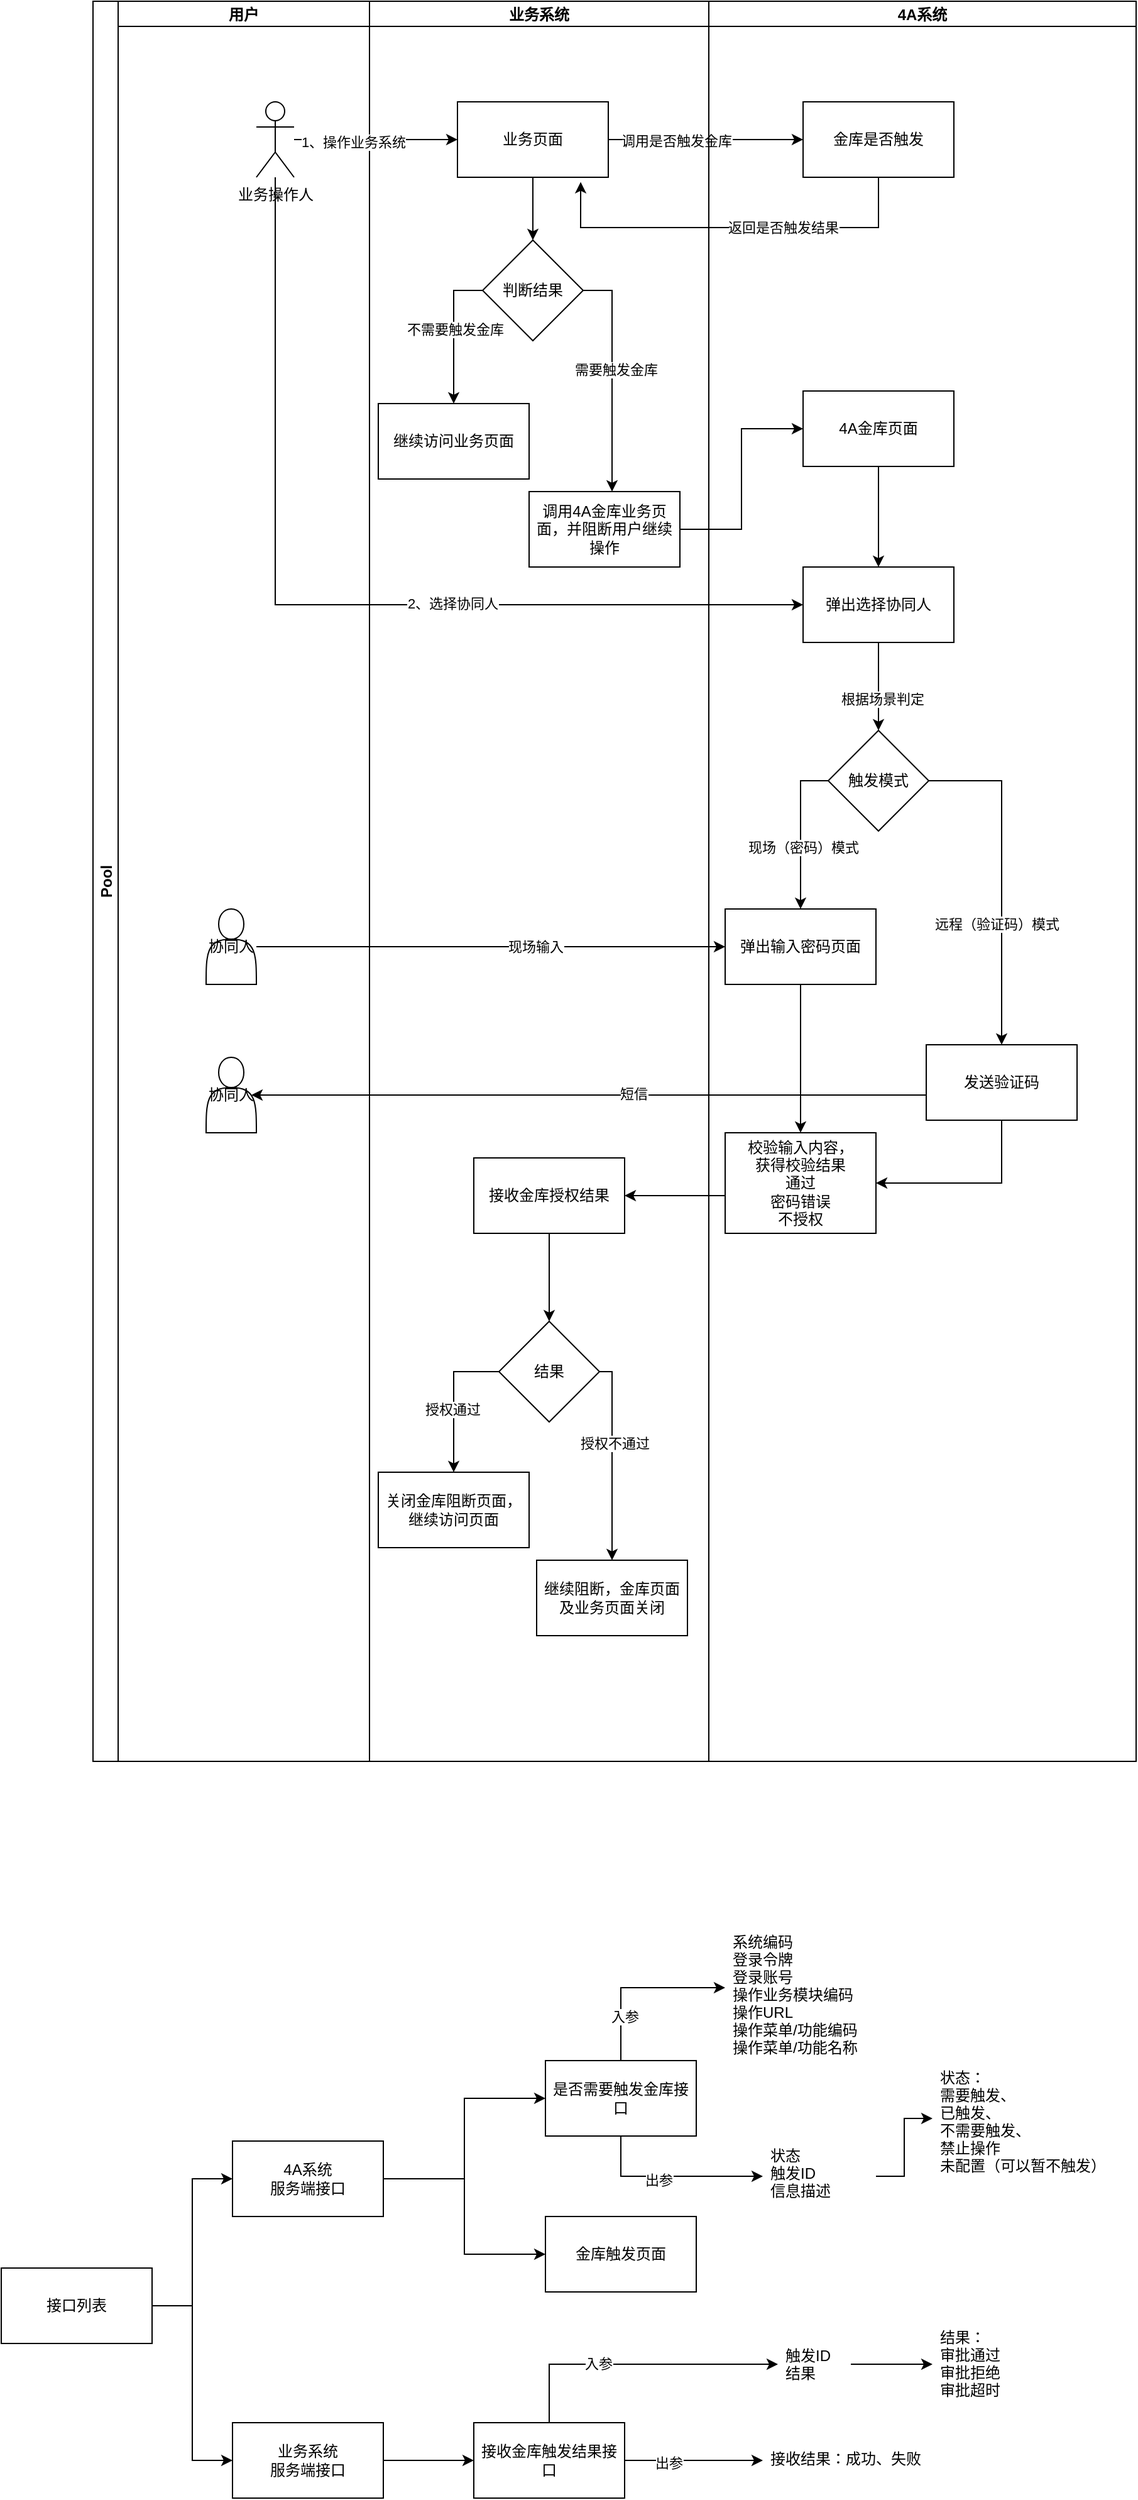 <mxfile version="15.8.9" type="github" pages="3">
  <diagram id="_QLf_eMsvZCd--VG2ROC" name="金库-弹出4A金库页">
    <mxGraphModel dx="2009" dy="565" grid="1" gridSize="10" guides="1" tooltips="1" connect="1" arrows="1" fold="1" page="1" pageScale="1" pageWidth="827" pageHeight="1169" math="0" shadow="0">
      <root>
        <mxCell id="6IBJuD0eE3NldxI7ZoUS-0" />
        <mxCell id="6IBJuD0eE3NldxI7ZoUS-1" parent="6IBJuD0eE3NldxI7ZoUS-0" />
        <mxCell id="189aZvcjr3OXFhhUsF3z-4" value="Pool" style="swimlane;childLayout=stackLayout;resizeParent=1;resizeParentMax=0;startSize=20;horizontal=0;horizontalStack=1;" parent="6IBJuD0eE3NldxI7ZoUS-1" vertex="1">
          <mxGeometry x="67" y="30" width="830" height="1400" as="geometry" />
        </mxCell>
        <mxCell id="189aZvcjr3OXFhhUsF3z-5" value="用户" style="swimlane;startSize=20;" parent="189aZvcjr3OXFhhUsF3z-4" vertex="1">
          <mxGeometry x="20" width="200" height="1400" as="geometry" />
        </mxCell>
        <mxCell id="189aZvcjr3OXFhhUsF3z-41" value="协同人" style="shape=actor;whiteSpace=wrap;html=1;" parent="189aZvcjr3OXFhhUsF3z-5" vertex="1">
          <mxGeometry x="70" y="722" width="40" height="60" as="geometry" />
        </mxCell>
        <mxCell id="189aZvcjr3OXFhhUsF3z-43" value="协同人" style="shape=actor;whiteSpace=wrap;html=1;" parent="189aZvcjr3OXFhhUsF3z-5" vertex="1">
          <mxGeometry x="70" y="840" width="40" height="60" as="geometry" />
        </mxCell>
        <mxCell id="189aZvcjr3OXFhhUsF3z-6" value="业务系统" style="swimlane;startSize=20;" parent="189aZvcjr3OXFhhUsF3z-4" vertex="1">
          <mxGeometry x="220" width="270" height="1400" as="geometry" />
        </mxCell>
        <mxCell id="189aZvcjr3OXFhhUsF3z-0" value="业务操作人" style="shape=umlActor;verticalLabelPosition=bottom;verticalAlign=top;html=1;outlineConnect=0;" parent="189aZvcjr3OXFhhUsF3z-6" vertex="1">
          <mxGeometry x="-90" y="80" width="30" height="60" as="geometry" />
        </mxCell>
        <mxCell id="189aZvcjr3OXFhhUsF3z-2" value="业务页面" style="rounded=0;whiteSpace=wrap;html=1;" parent="189aZvcjr3OXFhhUsF3z-6" vertex="1">
          <mxGeometry x="70" y="80" width="120" height="60" as="geometry" />
        </mxCell>
        <mxCell id="189aZvcjr3OXFhhUsF3z-1" style="edgeStyle=orthogonalEdgeStyle;curved=1;rounded=0;orthogonalLoop=1;jettySize=auto;html=1;entryX=0;entryY=0.5;entryDx=0;entryDy=0;" parent="189aZvcjr3OXFhhUsF3z-6" source="189aZvcjr3OXFhhUsF3z-0" target="189aZvcjr3OXFhhUsF3z-2" edge="1">
          <mxGeometry relative="1" as="geometry">
            <mxPoint x="-460" y="60" as="targetPoint" />
          </mxGeometry>
        </mxCell>
        <mxCell id="189aZvcjr3OXFhhUsF3z-3" value="1、操作业务系统" style="edgeLabel;html=1;align=center;verticalAlign=middle;resizable=0;points=[];" parent="189aZvcjr3OXFhhUsF3z-1" vertex="1" connectable="0">
          <mxGeometry x="-0.277" y="-2" relative="1" as="geometry">
            <mxPoint as="offset" />
          </mxGeometry>
        </mxCell>
        <mxCell id="189aZvcjr3OXFhhUsF3z-14" value="判断结果" style="rhombus;whiteSpace=wrap;html=1;rounded=0;" parent="189aZvcjr3OXFhhUsF3z-6" vertex="1">
          <mxGeometry x="90" y="190" width="80" height="80" as="geometry" />
        </mxCell>
        <mxCell id="189aZvcjr3OXFhhUsF3z-15" value="" style="edgeStyle=orthogonalEdgeStyle;rounded=0;orthogonalLoop=1;jettySize=auto;html=1;" parent="189aZvcjr3OXFhhUsF3z-6" source="189aZvcjr3OXFhhUsF3z-2" target="189aZvcjr3OXFhhUsF3z-14" edge="1">
          <mxGeometry relative="1" as="geometry" />
        </mxCell>
        <mxCell id="189aZvcjr3OXFhhUsF3z-16" value="继续访问业务页面" style="whiteSpace=wrap;html=1;rounded=0;" parent="189aZvcjr3OXFhhUsF3z-6" vertex="1">
          <mxGeometry x="7" y="320" width="120" height="60" as="geometry" />
        </mxCell>
        <mxCell id="189aZvcjr3OXFhhUsF3z-17" value="" style="edgeStyle=orthogonalEdgeStyle;rounded=0;orthogonalLoop=1;jettySize=auto;html=1;exitX=0;exitY=0.5;exitDx=0;exitDy=0;" parent="189aZvcjr3OXFhhUsF3z-6" source="189aZvcjr3OXFhhUsF3z-14" target="189aZvcjr3OXFhhUsF3z-16" edge="1">
          <mxGeometry relative="1" as="geometry" />
        </mxCell>
        <mxCell id="189aZvcjr3OXFhhUsF3z-20" value="不需要触发金库" style="edgeLabel;html=1;align=center;verticalAlign=middle;resizable=0;points=[];" parent="189aZvcjr3OXFhhUsF3z-17" vertex="1" connectable="0">
          <mxGeometry x="-0.041" y="1" relative="1" as="geometry">
            <mxPoint as="offset" />
          </mxGeometry>
        </mxCell>
        <mxCell id="189aZvcjr3OXFhhUsF3z-18" value="调用4A金库业务页面，并阻断用户继续操作" style="whiteSpace=wrap;html=1;rounded=0;" parent="189aZvcjr3OXFhhUsF3z-6" vertex="1">
          <mxGeometry x="127" y="390" width="120" height="60" as="geometry" />
        </mxCell>
        <mxCell id="189aZvcjr3OXFhhUsF3z-19" value="" style="edgeStyle=elbowEdgeStyle;rounded=0;orthogonalLoop=1;jettySize=auto;html=1;exitX=1;exitY=0.5;exitDx=0;exitDy=0;elbow=vertical;" parent="189aZvcjr3OXFhhUsF3z-6" source="189aZvcjr3OXFhhUsF3z-14" target="189aZvcjr3OXFhhUsF3z-18" edge="1">
          <mxGeometry relative="1" as="geometry">
            <Array as="points">
              <mxPoint x="193" y="230" />
            </Array>
          </mxGeometry>
        </mxCell>
        <mxCell id="189aZvcjr3OXFhhUsF3z-21" value="需要触发金库" style="edgeLabel;html=1;align=center;verticalAlign=middle;resizable=0;points=[];" parent="189aZvcjr3OXFhhUsF3z-19" vertex="1" connectable="0">
          <mxGeometry x="-0.064" y="3" relative="1" as="geometry">
            <mxPoint as="offset" />
          </mxGeometry>
        </mxCell>
        <mxCell id="189aZvcjr3OXFhhUsF3z-54" value="关闭金库阻断页面，继续访问页面" style="whiteSpace=wrap;html=1;rounded=0;" parent="189aZvcjr3OXFhhUsF3z-6" vertex="1">
          <mxGeometry x="7" y="1170" width="120" height="60" as="geometry" />
        </mxCell>
        <mxCell id="189aZvcjr3OXFhhUsF3z-56" value="继续阻断，金库页面及业务页面关闭" style="whiteSpace=wrap;html=1;rounded=0;" parent="189aZvcjr3OXFhhUsF3z-6" vertex="1">
          <mxGeometry x="133" y="1240" width="120" height="60" as="geometry" />
        </mxCell>
        <mxCell id="189aZvcjr3OXFhhUsF3z-10" value="" style="edgeStyle=orthogonalEdgeStyle;rounded=0;orthogonalLoop=1;jettySize=auto;html=1;" parent="189aZvcjr3OXFhhUsF3z-4" source="189aZvcjr3OXFhhUsF3z-2" target="189aZvcjr3OXFhhUsF3z-9" edge="1">
          <mxGeometry relative="1" as="geometry" />
        </mxCell>
        <mxCell id="189aZvcjr3OXFhhUsF3z-11" value="调用是否触发金库" style="edgeLabel;html=1;align=center;verticalAlign=middle;resizable=0;points=[];" parent="189aZvcjr3OXFhhUsF3z-10" vertex="1" connectable="0">
          <mxGeometry x="-0.308" y="-1" relative="1" as="geometry">
            <mxPoint as="offset" />
          </mxGeometry>
        </mxCell>
        <mxCell id="189aZvcjr3OXFhhUsF3z-12" style="edgeStyle=orthogonalEdgeStyle;rounded=0;orthogonalLoop=1;jettySize=auto;html=1;entryX=0.817;entryY=1.063;entryDx=0;entryDy=0;entryPerimeter=0;exitX=0.5;exitY=1;exitDx=0;exitDy=0;" parent="189aZvcjr3OXFhhUsF3z-4" source="189aZvcjr3OXFhhUsF3z-9" target="189aZvcjr3OXFhhUsF3z-2" edge="1">
          <mxGeometry relative="1" as="geometry">
            <Array as="points">
              <mxPoint x="625" y="180" />
              <mxPoint x="388" y="180" />
            </Array>
          </mxGeometry>
        </mxCell>
        <mxCell id="189aZvcjr3OXFhhUsF3z-13" value="返回是否触发结果" style="edgeLabel;html=1;align=center;verticalAlign=middle;resizable=0;points=[];" parent="189aZvcjr3OXFhhUsF3z-12" vertex="1" connectable="0">
          <mxGeometry x="-0.258" relative="1" as="geometry">
            <mxPoint as="offset" />
          </mxGeometry>
        </mxCell>
        <mxCell id="189aZvcjr3OXFhhUsF3z-23" value="" style="edgeStyle=elbowEdgeStyle;rounded=0;orthogonalLoop=1;jettySize=auto;html=1;entryX=0;entryY=0.5;entryDx=0;entryDy=0;" parent="189aZvcjr3OXFhhUsF3z-4" source="189aZvcjr3OXFhhUsF3z-18" target="189aZvcjr3OXFhhUsF3z-22" edge="1">
          <mxGeometry relative="1" as="geometry" />
        </mxCell>
        <mxCell id="189aZvcjr3OXFhhUsF3z-7" value="4A系统" style="swimlane;startSize=20;" parent="189aZvcjr3OXFhhUsF3z-4" vertex="1">
          <mxGeometry x="490" width="340" height="1400" as="geometry" />
        </mxCell>
        <mxCell id="189aZvcjr3OXFhhUsF3z-9" value="金库是否触发" style="whiteSpace=wrap;html=1;rounded=0;" parent="189aZvcjr3OXFhhUsF3z-7" vertex="1">
          <mxGeometry x="75" y="80" width="120" height="60" as="geometry" />
        </mxCell>
        <mxCell id="189aZvcjr3OXFhhUsF3z-22" value="4A金库页面" style="whiteSpace=wrap;html=1;rounded=0;" parent="189aZvcjr3OXFhhUsF3z-7" vertex="1">
          <mxGeometry x="75" y="310" width="120" height="60" as="geometry" />
        </mxCell>
        <mxCell id="189aZvcjr3OXFhhUsF3z-34" value="弹出输入密码页面" style="whiteSpace=wrap;html=1;rounded=0;" parent="189aZvcjr3OXFhhUsF3z-7" vertex="1">
          <mxGeometry x="13" y="722" width="120" height="60" as="geometry" />
        </mxCell>
        <mxCell id="189aZvcjr3OXFhhUsF3z-49" style="rounded=0;orthogonalLoop=1;jettySize=auto;html=1;entryX=1;entryY=0.5;entryDx=0;entryDy=0;exitX=0.5;exitY=1;exitDx=0;exitDy=0;edgeStyle=elbowEdgeStyle;elbow=vertical;" parent="189aZvcjr3OXFhhUsF3z-7" source="189aZvcjr3OXFhhUsF3z-36" target="189aZvcjr3OXFhhUsF3z-47" edge="1">
          <mxGeometry relative="1" as="geometry">
            <Array as="points">
              <mxPoint x="183" y="940" />
            </Array>
          </mxGeometry>
        </mxCell>
        <mxCell id="189aZvcjr3OXFhhUsF3z-36" value="发送验证码" style="whiteSpace=wrap;html=1;rounded=0;" parent="189aZvcjr3OXFhhUsF3z-7" vertex="1">
          <mxGeometry x="173" y="830" width="120" height="60" as="geometry" />
        </mxCell>
        <mxCell id="189aZvcjr3OXFhhUsF3z-47" value="校验输入内容，&lt;br&gt;获得校验结果&lt;br&gt;通过&lt;br&gt;密码错误&lt;br&gt;不授权" style="whiteSpace=wrap;html=1;rounded=0;" parent="189aZvcjr3OXFhhUsF3z-7" vertex="1">
          <mxGeometry x="13" y="900" width="120" height="80" as="geometry" />
        </mxCell>
        <mxCell id="189aZvcjr3OXFhhUsF3z-48" value="" style="edgeStyle=orthogonalEdgeStyle;rounded=0;orthogonalLoop=1;jettySize=auto;elbow=vertical;html=1;" parent="189aZvcjr3OXFhhUsF3z-7" source="189aZvcjr3OXFhhUsF3z-34" target="189aZvcjr3OXFhhUsF3z-47" edge="1">
          <mxGeometry relative="1" as="geometry" />
        </mxCell>
        <mxCell id="189aZvcjr3OXFhhUsF3z-42" style="edgeStyle=elbowEdgeStyle;rounded=0;orthogonalLoop=1;jettySize=auto;elbow=vertical;html=1;entryX=0;entryY=0.5;entryDx=0;entryDy=0;" parent="189aZvcjr3OXFhhUsF3z-4" source="189aZvcjr3OXFhhUsF3z-41" target="189aZvcjr3OXFhhUsF3z-34" edge="1">
          <mxGeometry relative="1" as="geometry" />
        </mxCell>
        <mxCell id="189aZvcjr3OXFhhUsF3z-46" value="现场输入" style="edgeLabel;html=1;align=center;verticalAlign=middle;resizable=0;points=[];" parent="189aZvcjr3OXFhhUsF3z-42" vertex="1" connectable="0">
          <mxGeometry x="0.189" relative="1" as="geometry">
            <mxPoint as="offset" />
          </mxGeometry>
        </mxCell>
        <mxCell id="189aZvcjr3OXFhhUsF3z-44" style="edgeStyle=elbowEdgeStyle;rounded=0;orthogonalLoop=1;jettySize=auto;elbow=vertical;html=1;entryX=0.9;entryY=0.5;entryDx=0;entryDy=0;entryPerimeter=0;" parent="189aZvcjr3OXFhhUsF3z-4" source="189aZvcjr3OXFhhUsF3z-36" target="189aZvcjr3OXFhhUsF3z-43" edge="1">
          <mxGeometry relative="1" as="geometry" />
        </mxCell>
        <mxCell id="189aZvcjr3OXFhhUsF3z-45" value="短信" style="edgeLabel;html=1;align=center;verticalAlign=middle;resizable=0;points=[];" parent="189aZvcjr3OXFhhUsF3z-44" vertex="1" connectable="0">
          <mxGeometry x="-0.132" y="-1" relative="1" as="geometry">
            <mxPoint as="offset" />
          </mxGeometry>
        </mxCell>
        <mxCell id="189aZvcjr3OXFhhUsF3z-32" value="" style="edgeStyle=elbowEdgeStyle;rounded=0;orthogonalLoop=1;jettySize=auto;elbow=vertical;html=1;" parent="6IBJuD0eE3NldxI7ZoUS-1" source="189aZvcjr3OXFhhUsF3z-24" target="189aZvcjr3OXFhhUsF3z-31" edge="1">
          <mxGeometry relative="1" as="geometry" />
        </mxCell>
        <mxCell id="189aZvcjr3OXFhhUsF3z-33" value="根据场景判定" style="edgeLabel;html=1;align=center;verticalAlign=middle;resizable=0;points=[];" parent="189aZvcjr3OXFhhUsF3z-32" vertex="1" connectable="0">
          <mxGeometry x="0.286" y="3" relative="1" as="geometry">
            <mxPoint as="offset" />
          </mxGeometry>
        </mxCell>
        <mxCell id="189aZvcjr3OXFhhUsF3z-24" value="弹出选择协同人" style="whiteSpace=wrap;html=1;rounded=0;" parent="6IBJuD0eE3NldxI7ZoUS-1" vertex="1">
          <mxGeometry x="632" y="480" width="120" height="60" as="geometry" />
        </mxCell>
        <mxCell id="189aZvcjr3OXFhhUsF3z-25" value="" style="edgeStyle=elbowEdgeStyle;rounded=0;orthogonalLoop=1;jettySize=auto;elbow=vertical;html=1;" parent="6IBJuD0eE3NldxI7ZoUS-1" source="189aZvcjr3OXFhhUsF3z-22" target="189aZvcjr3OXFhhUsF3z-24" edge="1">
          <mxGeometry relative="1" as="geometry" />
        </mxCell>
        <mxCell id="189aZvcjr3OXFhhUsF3z-26" style="edgeStyle=elbowEdgeStyle;rounded=0;orthogonalLoop=1;jettySize=auto;elbow=vertical;html=1;entryX=0;entryY=0.5;entryDx=0;entryDy=0;" parent="6IBJuD0eE3NldxI7ZoUS-1" source="189aZvcjr3OXFhhUsF3z-0" target="189aZvcjr3OXFhhUsF3z-24" edge="1">
          <mxGeometry relative="1" as="geometry">
            <Array as="points">
              <mxPoint x="380" y="510" />
            </Array>
          </mxGeometry>
        </mxCell>
        <mxCell id="189aZvcjr3OXFhhUsF3z-27" value="2、选择协同人" style="edgeLabel;html=1;align=center;verticalAlign=middle;resizable=0;points=[];" parent="189aZvcjr3OXFhhUsF3z-26" vertex="1" connectable="0">
          <mxGeometry x="0.265" y="1" relative="1" as="geometry">
            <mxPoint as="offset" />
          </mxGeometry>
        </mxCell>
        <mxCell id="189aZvcjr3OXFhhUsF3z-37" value="" style="edgeStyle=elbowEdgeStyle;rounded=0;orthogonalLoop=1;jettySize=auto;elbow=vertical;html=1;exitX=1;exitY=0.5;exitDx=0;exitDy=0;entryX=0.5;entryY=0;entryDx=0;entryDy=0;" parent="6IBJuD0eE3NldxI7ZoUS-1" source="189aZvcjr3OXFhhUsF3z-31" target="189aZvcjr3OXFhhUsF3z-36" edge="1">
          <mxGeometry relative="1" as="geometry">
            <Array as="points">
              <mxPoint x="760" y="650" />
            </Array>
          </mxGeometry>
        </mxCell>
        <mxCell id="189aZvcjr3OXFhhUsF3z-40" value="远程（验证码）模式" style="edgeLabel;html=1;align=center;verticalAlign=middle;resizable=0;points=[];" parent="189aZvcjr3OXFhhUsF3z-37" vertex="1" connectable="0">
          <mxGeometry x="0.282" y="-4" relative="1" as="geometry">
            <mxPoint as="offset" />
          </mxGeometry>
        </mxCell>
        <mxCell id="189aZvcjr3OXFhhUsF3z-38" style="edgeStyle=elbowEdgeStyle;rounded=0;orthogonalLoop=1;jettySize=auto;html=1;entryX=0.5;entryY=0;entryDx=0;entryDy=0;elbow=vertical;exitX=0;exitY=0.5;exitDx=0;exitDy=0;" parent="6IBJuD0eE3NldxI7ZoUS-1" source="189aZvcjr3OXFhhUsF3z-31" target="189aZvcjr3OXFhhUsF3z-34" edge="1">
          <mxGeometry relative="1" as="geometry">
            <Array as="points">
              <mxPoint x="630" y="650" />
            </Array>
          </mxGeometry>
        </mxCell>
        <mxCell id="189aZvcjr3OXFhhUsF3z-39" value="现场（密码）模式" style="edgeLabel;html=1;align=center;verticalAlign=middle;resizable=0;points=[];" parent="189aZvcjr3OXFhhUsF3z-38" vertex="1" connectable="0">
          <mxGeometry x="-0.13" y="2" relative="1" as="geometry">
            <mxPoint y="21" as="offset" />
          </mxGeometry>
        </mxCell>
        <mxCell id="189aZvcjr3OXFhhUsF3z-31" value="触发模式" style="rhombus;whiteSpace=wrap;html=1;rounded=0;" parent="6IBJuD0eE3NldxI7ZoUS-1" vertex="1">
          <mxGeometry x="652" y="610" width="80" height="80" as="geometry" />
        </mxCell>
        <mxCell id="189aZvcjr3OXFhhUsF3z-53" value="" style="edgeStyle=elbowEdgeStyle;rounded=0;orthogonalLoop=1;jettySize=auto;elbow=vertical;html=1;" parent="6IBJuD0eE3NldxI7ZoUS-1" source="189aZvcjr3OXFhhUsF3z-50" target="189aZvcjr3OXFhhUsF3z-52" edge="1">
          <mxGeometry relative="1" as="geometry" />
        </mxCell>
        <mxCell id="189aZvcjr3OXFhhUsF3z-50" value="接收金库授权结果" style="whiteSpace=wrap;html=1;rounded=0;" parent="6IBJuD0eE3NldxI7ZoUS-1" vertex="1">
          <mxGeometry x="370" y="950" width="120" height="60" as="geometry" />
        </mxCell>
        <mxCell id="189aZvcjr3OXFhhUsF3z-51" value="" style="edgeStyle=elbowEdgeStyle;rounded=0;orthogonalLoop=1;jettySize=auto;elbow=vertical;html=1;" parent="6IBJuD0eE3NldxI7ZoUS-1" source="189aZvcjr3OXFhhUsF3z-47" target="189aZvcjr3OXFhhUsF3z-50" edge="1">
          <mxGeometry relative="1" as="geometry" />
        </mxCell>
        <mxCell id="189aZvcjr3OXFhhUsF3z-55" value="" style="edgeStyle=elbowEdgeStyle;rounded=0;orthogonalLoop=1;jettySize=auto;elbow=vertical;html=1;exitX=0;exitY=0.5;exitDx=0;exitDy=0;" parent="6IBJuD0eE3NldxI7ZoUS-1" source="189aZvcjr3OXFhhUsF3z-52" target="189aZvcjr3OXFhhUsF3z-54" edge="1">
          <mxGeometry relative="1" as="geometry">
            <Array as="points">
              <mxPoint x="354" y="1120" />
            </Array>
          </mxGeometry>
        </mxCell>
        <mxCell id="189aZvcjr3OXFhhUsF3z-58" value="授权通过" style="edgeLabel;html=1;align=center;verticalAlign=middle;resizable=0;points=[];" parent="189aZvcjr3OXFhhUsF3z-55" vertex="1" connectable="0">
          <mxGeometry x="-0.172" y="-1" relative="1" as="geometry">
            <mxPoint y="18" as="offset" />
          </mxGeometry>
        </mxCell>
        <mxCell id="189aZvcjr3OXFhhUsF3z-57" value="" style="edgeStyle=elbowEdgeStyle;rounded=0;orthogonalLoop=1;jettySize=auto;elbow=vertical;html=1;exitX=1;exitY=0.5;exitDx=0;exitDy=0;entryX=0.5;entryY=0;entryDx=0;entryDy=0;" parent="6IBJuD0eE3NldxI7ZoUS-1" source="189aZvcjr3OXFhhUsF3z-52" target="189aZvcjr3OXFhhUsF3z-56" edge="1">
          <mxGeometry relative="1" as="geometry">
            <Array as="points">
              <mxPoint x="470" y="1120" />
            </Array>
          </mxGeometry>
        </mxCell>
        <mxCell id="189aZvcjr3OXFhhUsF3z-59" value="授权不通过" style="edgeLabel;html=1;align=center;verticalAlign=middle;resizable=0;points=[];" parent="189aZvcjr3OXFhhUsF3z-57" vertex="1" connectable="0">
          <mxGeometry x="-0.163" y="2" relative="1" as="geometry">
            <mxPoint as="offset" />
          </mxGeometry>
        </mxCell>
        <mxCell id="189aZvcjr3OXFhhUsF3z-52" value="结果" style="rhombus;whiteSpace=wrap;html=1;rounded=0;" parent="6IBJuD0eE3NldxI7ZoUS-1" vertex="1">
          <mxGeometry x="390" y="1080" width="80" height="80" as="geometry" />
        </mxCell>
        <mxCell id="Ch-ms4GJbpmnnm7oxetS-7" style="edgeStyle=orthogonalEdgeStyle;rounded=0;orthogonalLoop=1;jettySize=auto;html=1;entryX=0;entryY=0.5;entryDx=0;entryDy=0;" parent="6IBJuD0eE3NldxI7ZoUS-1" source="Ch-ms4GJbpmnnm7oxetS-1" target="Ch-ms4GJbpmnnm7oxetS-6" edge="1">
          <mxGeometry relative="1" as="geometry" />
        </mxCell>
        <mxCell id="Ch-ms4GJbpmnnm7oxetS-9" style="edgeStyle=orthogonalEdgeStyle;rounded=0;orthogonalLoop=1;jettySize=auto;html=1;exitX=1;exitY=0.5;exitDx=0;exitDy=0;" parent="6IBJuD0eE3NldxI7ZoUS-1" source="Ch-ms4GJbpmnnm7oxetS-1" target="Ch-ms4GJbpmnnm7oxetS-8" edge="1">
          <mxGeometry relative="1" as="geometry" />
        </mxCell>
        <mxCell id="Ch-ms4GJbpmnnm7oxetS-1" value="4A系统&lt;br&gt;服务端接口" style="rounded=0;whiteSpace=wrap;html=1;" parent="6IBJuD0eE3NldxI7ZoUS-1" vertex="1">
          <mxGeometry x="178" y="1732" width="120" height="60" as="geometry" />
        </mxCell>
        <mxCell id="Ch-ms4GJbpmnnm7oxetS-3" style="edgeStyle=orthogonalEdgeStyle;rounded=0;orthogonalLoop=1;jettySize=auto;html=1;entryX=0;entryY=0.5;entryDx=0;entryDy=0;" parent="6IBJuD0eE3NldxI7ZoUS-1" source="Ch-ms4GJbpmnnm7oxetS-2" target="Ch-ms4GJbpmnnm7oxetS-1" edge="1">
          <mxGeometry relative="1" as="geometry" />
        </mxCell>
        <mxCell id="Ch-ms4GJbpmnnm7oxetS-5" style="edgeStyle=orthogonalEdgeStyle;rounded=0;orthogonalLoop=1;jettySize=auto;html=1;exitX=1;exitY=0.5;exitDx=0;exitDy=0;entryX=0;entryY=0.5;entryDx=0;entryDy=0;" parent="6IBJuD0eE3NldxI7ZoUS-1" source="Ch-ms4GJbpmnnm7oxetS-2" target="Ch-ms4GJbpmnnm7oxetS-4" edge="1">
          <mxGeometry relative="1" as="geometry" />
        </mxCell>
        <mxCell id="Ch-ms4GJbpmnnm7oxetS-2" value="接口列表" style="rounded=0;whiteSpace=wrap;html=1;" parent="6IBJuD0eE3NldxI7ZoUS-1" vertex="1">
          <mxGeometry x="-6" y="1833" width="120" height="60" as="geometry" />
        </mxCell>
        <mxCell id="Ch-ms4GJbpmnnm7oxetS-12" value="" style="edgeStyle=orthogonalEdgeStyle;rounded=0;orthogonalLoop=1;jettySize=auto;html=1;" parent="6IBJuD0eE3NldxI7ZoUS-1" source="Ch-ms4GJbpmnnm7oxetS-4" target="Ch-ms4GJbpmnnm7oxetS-11" edge="1">
          <mxGeometry relative="1" as="geometry" />
        </mxCell>
        <mxCell id="Ch-ms4GJbpmnnm7oxetS-4" value="业务系统&lt;br&gt;服务端接口" style="rounded=0;whiteSpace=wrap;html=1;" parent="6IBJuD0eE3NldxI7ZoUS-1" vertex="1">
          <mxGeometry x="178" y="1956" width="120" height="60" as="geometry" />
        </mxCell>
        <mxCell id="Ch-ms4GJbpmnnm7oxetS-18" style="edgeStyle=orthogonalEdgeStyle;rounded=0;orthogonalLoop=1;jettySize=auto;html=1;" parent="6IBJuD0eE3NldxI7ZoUS-1" source="Ch-ms4GJbpmnnm7oxetS-6" target="Ch-ms4GJbpmnnm7oxetS-17" edge="1">
          <mxGeometry relative="1" as="geometry" />
        </mxCell>
        <mxCell id="Ch-ms4GJbpmnnm7oxetS-19" value="入参" style="edgeLabel;html=1;align=center;verticalAlign=middle;resizable=0;points=[];" parent="Ch-ms4GJbpmnnm7oxetS-18" vertex="1" connectable="0">
          <mxGeometry x="-0.232" y="-3" relative="1" as="geometry">
            <mxPoint y="19" as="offset" />
          </mxGeometry>
        </mxCell>
        <mxCell id="Ch-ms4GJbpmnnm7oxetS-21" style="edgeStyle=orthogonalEdgeStyle;rounded=0;orthogonalLoop=1;jettySize=auto;html=1;entryX=0;entryY=0.5;entryDx=0;entryDy=0;" parent="6IBJuD0eE3NldxI7ZoUS-1" source="Ch-ms4GJbpmnnm7oxetS-6" target="Ch-ms4GJbpmnnm7oxetS-20" edge="1">
          <mxGeometry relative="1" as="geometry">
            <mxPoint x="647" y="1754" as="targetPoint" />
          </mxGeometry>
        </mxCell>
        <mxCell id="Ch-ms4GJbpmnnm7oxetS-22" value="出参" style="edgeLabel;html=1;align=center;verticalAlign=middle;resizable=0;points=[];" parent="Ch-ms4GJbpmnnm7oxetS-21" vertex="1" connectable="0">
          <mxGeometry x="-0.26" y="-3" relative="1" as="geometry">
            <mxPoint x="8" as="offset" />
          </mxGeometry>
        </mxCell>
        <mxCell id="Ch-ms4GJbpmnnm7oxetS-6" value="是否需要触发金库接口" style="rounded=0;whiteSpace=wrap;html=1;" parent="6IBJuD0eE3NldxI7ZoUS-1" vertex="1">
          <mxGeometry x="427" y="1668" width="120" height="60" as="geometry" />
        </mxCell>
        <mxCell id="Ch-ms4GJbpmnnm7oxetS-8" value="金库触发页面" style="rounded=0;whiteSpace=wrap;html=1;" parent="6IBJuD0eE3NldxI7ZoUS-1" vertex="1">
          <mxGeometry x="427" y="1792" width="120" height="60" as="geometry" />
        </mxCell>
        <mxCell id="Ch-ms4GJbpmnnm7oxetS-26" style="edgeStyle=orthogonalEdgeStyle;rounded=0;orthogonalLoop=1;jettySize=auto;html=1;" parent="6IBJuD0eE3NldxI7ZoUS-1" source="Ch-ms4GJbpmnnm7oxetS-11" target="Ch-ms4GJbpmnnm7oxetS-25" edge="1">
          <mxGeometry relative="1" as="geometry" />
        </mxCell>
        <mxCell id="Ch-ms4GJbpmnnm7oxetS-29" value="入参" style="edgeLabel;html=1;align=center;verticalAlign=middle;resizable=0;points=[];" parent="Ch-ms4GJbpmnnm7oxetS-26" vertex="1" connectable="0">
          <mxGeometry x="-0.251" y="1" relative="1" as="geometry">
            <mxPoint as="offset" />
          </mxGeometry>
        </mxCell>
        <mxCell id="Ch-ms4GJbpmnnm7oxetS-28" style="edgeStyle=orthogonalEdgeStyle;rounded=0;orthogonalLoop=1;jettySize=auto;html=1;" parent="6IBJuD0eE3NldxI7ZoUS-1" source="Ch-ms4GJbpmnnm7oxetS-11" target="Ch-ms4GJbpmnnm7oxetS-27" edge="1">
          <mxGeometry relative="1" as="geometry">
            <mxPoint x="490" y="1986" as="sourcePoint" />
          </mxGeometry>
        </mxCell>
        <mxCell id="Ch-ms4GJbpmnnm7oxetS-30" value="出参" style="edgeLabel;html=1;align=center;verticalAlign=middle;resizable=0;points=[];" parent="Ch-ms4GJbpmnnm7oxetS-28" vertex="1" connectable="0">
          <mxGeometry x="-0.372" y="-2" relative="1" as="geometry">
            <mxPoint as="offset" />
          </mxGeometry>
        </mxCell>
        <mxCell id="Ch-ms4GJbpmnnm7oxetS-11" value="接收金库触发结果接口" style="whiteSpace=wrap;html=1;rounded=0;" parent="6IBJuD0eE3NldxI7ZoUS-1" vertex="1">
          <mxGeometry x="370" y="1956" width="120" height="60" as="geometry" />
        </mxCell>
        <mxCell id="Ch-ms4GJbpmnnm7oxetS-17" value="系统编码&#xa;登录令牌&#xa;登录账号&#xa;操作业务模块编码&#xa;操作URL&#xa;操作菜单/功能编码&#xa;操作菜单/功能名称" style="text;strokeColor=none;fillColor=none;spacingLeft=4;spacingRight=4;overflow=hidden;rotatable=0;points=[[0,0.5],[1,0.5]];portConstraint=eastwest;fontSize=12;" parent="6IBJuD0eE3NldxI7ZoUS-1" vertex="1">
          <mxGeometry x="570" y="1560" width="118" height="100" as="geometry" />
        </mxCell>
        <mxCell id="Ch-ms4GJbpmnnm7oxetS-24" style="edgeStyle=orthogonalEdgeStyle;rounded=0;orthogonalLoop=1;jettySize=auto;html=1;" parent="6IBJuD0eE3NldxI7ZoUS-1" source="Ch-ms4GJbpmnnm7oxetS-20" target="Ch-ms4GJbpmnnm7oxetS-23" edge="1">
          <mxGeometry relative="1" as="geometry" />
        </mxCell>
        <mxCell id="Ch-ms4GJbpmnnm7oxetS-20" value="状态&#xa;触发ID&#xa;信息描述&#xa;" style="text;strokeColor=none;fillColor=none;spacingLeft=4;spacingRight=4;overflow=hidden;rotatable=0;points=[[0,0.5],[1,0.5]];portConstraint=eastwest;fontSize=12;" parent="6IBJuD0eE3NldxI7ZoUS-1" vertex="1">
          <mxGeometry x="600" y="1730" width="90" height="60" as="geometry" />
        </mxCell>
        <mxCell id="Ch-ms4GJbpmnnm7oxetS-23" value="状态：&#xa;需要触发、&#xa;已触发、&#xa;不需要触发、&#xa;禁止操作&#xa;未配置（可以暂不触发）" style="text;strokeColor=none;fillColor=none;spacingLeft=4;spacingRight=4;overflow=hidden;rotatable=0;points=[[0,0.5],[1,0.5]];portConstraint=eastwest;fontSize=12;" parent="6IBJuD0eE3NldxI7ZoUS-1" vertex="1">
          <mxGeometry x="735" y="1668" width="135" height="92" as="geometry" />
        </mxCell>
        <mxCell id="Ch-ms4GJbpmnnm7oxetS-32" style="edgeStyle=orthogonalEdgeStyle;rounded=0;orthogonalLoop=1;jettySize=auto;html=1;" parent="6IBJuD0eE3NldxI7ZoUS-1" source="Ch-ms4GJbpmnnm7oxetS-25" target="Ch-ms4GJbpmnnm7oxetS-31" edge="1">
          <mxGeometry relative="1" as="geometry" />
        </mxCell>
        <mxCell id="Ch-ms4GJbpmnnm7oxetS-25" value="触发ID&#xa;结果" style="text;strokeColor=none;fillColor=none;spacingLeft=4;spacingRight=4;overflow=hidden;rotatable=0;points=[[0,0.5],[1,0.5]];portConstraint=eastwest;fontSize=12;" parent="6IBJuD0eE3NldxI7ZoUS-1" vertex="1">
          <mxGeometry x="612" y="1889" width="58" height="41" as="geometry" />
        </mxCell>
        <mxCell id="Ch-ms4GJbpmnnm7oxetS-27" value="接收结果：成功、失败" style="text;strokeColor=none;fillColor=none;spacingLeft=4;spacingRight=4;overflow=hidden;rotatable=0;points=[[0,0.5],[1,0.5]];portConstraint=eastwest;fontSize=12;" parent="6IBJuD0eE3NldxI7ZoUS-1" vertex="1">
          <mxGeometry x="600" y="1971" width="140" height="30" as="geometry" />
        </mxCell>
        <mxCell id="Ch-ms4GJbpmnnm7oxetS-31" value="结果：&#xa;审批通过&#xa;审批拒绝&#xa;审批超时" style="text;strokeColor=none;fillColor=none;spacingLeft=4;spacingRight=4;overflow=hidden;rotatable=0;points=[[0,0.5],[1,0.5]];portConstraint=eastwest;fontSize=12;" parent="6IBJuD0eE3NldxI7ZoUS-1" vertex="1">
          <mxGeometry x="735" y="1874.5" width="80" height="70" as="geometry" />
        </mxCell>
      </root>
    </mxGraphModel>
  </diagram>
  <diagram name="金库-自判断策略" id="r9LUJPPaS_5kHSIeur09">
    <mxGraphModel dx="1182" dy="614" grid="1" gridSize="10" guides="1" tooltips="1" connect="1" arrows="1" fold="1" page="1" pageScale="1" pageWidth="827" pageHeight="1169" math="0" shadow="0">
      <root>
        <mxCell id="254mhcVq6Vc8mBWZfcF0-0" />
        <mxCell id="254mhcVq6Vc8mBWZfcF0-1" parent="254mhcVq6Vc8mBWZfcF0-0" />
        <mxCell id="254mhcVq6Vc8mBWZfcF0-2" value="Pool" style="swimlane;childLayout=stackLayout;resizeParent=1;resizeParentMax=0;startSize=20;horizontal=0;horizontalStack=1;" parent="254mhcVq6Vc8mBWZfcF0-1" vertex="1">
          <mxGeometry x="67" y="30" width="830" height="1530" as="geometry" />
        </mxCell>
        <mxCell id="254mhcVq6Vc8mBWZfcF0-3" value="用户" style="swimlane;startSize=20;" parent="254mhcVq6Vc8mBWZfcF0-2" vertex="1">
          <mxGeometry x="20" width="200" height="1530" as="geometry" />
        </mxCell>
        <mxCell id="254mhcVq6Vc8mBWZfcF0-4" value="协同人" style="shape=actor;whiteSpace=wrap;html=1;" parent="254mhcVq6Vc8mBWZfcF0-3" vertex="1">
          <mxGeometry x="70" y="922" width="40" height="60" as="geometry" />
        </mxCell>
        <mxCell id="254mhcVq6Vc8mBWZfcF0-5" value="协同人" style="shape=actor;whiteSpace=wrap;html=1;" parent="254mhcVq6Vc8mBWZfcF0-3" vertex="1">
          <mxGeometry x="70" y="1040" width="40" height="60" as="geometry" />
        </mxCell>
        <mxCell id="254mhcVq6Vc8mBWZfcF0-7" value="业务操作人" style="shape=umlActor;verticalLabelPosition=bottom;verticalAlign=top;html=1;outlineConnect=0;" parent="254mhcVq6Vc8mBWZfcF0-3" vertex="1">
          <mxGeometry x="103" y="58" width="30" height="60" as="geometry" />
        </mxCell>
        <mxCell id="254mhcVq6Vc8mBWZfcF0-6" value="业务系统" style="swimlane;startSize=20;" parent="254mhcVq6Vc8mBWZfcF0-2" vertex="1">
          <mxGeometry x="220" width="270" height="1530" as="geometry" />
        </mxCell>
        <mxCell id="254mhcVq6Vc8mBWZfcF0-8" value="调用4A的金库页面" style="rounded=0;whiteSpace=wrap;html=1;" parent="254mhcVq6Vc8mBWZfcF0-6" vertex="1">
          <mxGeometry x="70" y="280" width="120" height="60" as="geometry" />
        </mxCell>
        <mxCell id="254mhcVq6Vc8mBWZfcF0-11" value="判断结果" style="rhombus;whiteSpace=wrap;html=1;rounded=0;" parent="254mhcVq6Vc8mBWZfcF0-6" vertex="1">
          <mxGeometry x="90" y="390" width="80" height="80" as="geometry" />
        </mxCell>
        <mxCell id="254mhcVq6Vc8mBWZfcF0-12" value="" style="edgeStyle=orthogonalEdgeStyle;rounded=0;orthogonalLoop=1;jettySize=auto;html=1;" parent="254mhcVq6Vc8mBWZfcF0-6" source="254mhcVq6Vc8mBWZfcF0-8" target="254mhcVq6Vc8mBWZfcF0-11" edge="1">
          <mxGeometry relative="1" as="geometry" />
        </mxCell>
        <mxCell id="254mhcVq6Vc8mBWZfcF0-13" value="继续访问业务页面" style="whiteSpace=wrap;html=1;rounded=0;" parent="254mhcVq6Vc8mBWZfcF0-6" vertex="1">
          <mxGeometry x="7" y="520" width="120" height="60" as="geometry" />
        </mxCell>
        <mxCell id="254mhcVq6Vc8mBWZfcF0-14" value="" style="edgeStyle=orthogonalEdgeStyle;rounded=0;orthogonalLoop=1;jettySize=auto;html=1;exitX=0;exitY=0.5;exitDx=0;exitDy=0;" parent="254mhcVq6Vc8mBWZfcF0-6" source="254mhcVq6Vc8mBWZfcF0-11" target="254mhcVq6Vc8mBWZfcF0-13" edge="1">
          <mxGeometry relative="1" as="geometry" />
        </mxCell>
        <mxCell id="254mhcVq6Vc8mBWZfcF0-15" value="不需要触发金库" style="edgeLabel;html=1;align=center;verticalAlign=middle;resizable=0;points=[];" parent="254mhcVq6Vc8mBWZfcF0-14" vertex="1" connectable="0">
          <mxGeometry x="-0.041" y="1" relative="1" as="geometry">
            <mxPoint as="offset" />
          </mxGeometry>
        </mxCell>
        <mxCell id="254mhcVq6Vc8mBWZfcF0-16" value="调用4A金库业务页面，并阻断用户继续操作" style="whiteSpace=wrap;html=1;rounded=0;" parent="254mhcVq6Vc8mBWZfcF0-6" vertex="1">
          <mxGeometry x="127" y="590" width="120" height="60" as="geometry" />
        </mxCell>
        <mxCell id="254mhcVq6Vc8mBWZfcF0-17" value="" style="edgeStyle=elbowEdgeStyle;rounded=0;orthogonalLoop=1;jettySize=auto;html=1;exitX=1;exitY=0.5;exitDx=0;exitDy=0;elbow=vertical;" parent="254mhcVq6Vc8mBWZfcF0-6" source="254mhcVq6Vc8mBWZfcF0-11" target="254mhcVq6Vc8mBWZfcF0-16" edge="1">
          <mxGeometry relative="1" as="geometry">
            <Array as="points">
              <mxPoint x="193" y="430" />
            </Array>
          </mxGeometry>
        </mxCell>
        <mxCell id="254mhcVq6Vc8mBWZfcF0-18" value="需要触发金库" style="edgeLabel;html=1;align=center;verticalAlign=middle;resizable=0;points=[];" parent="254mhcVq6Vc8mBWZfcF0-17" vertex="1" connectable="0">
          <mxGeometry x="-0.064" y="3" relative="1" as="geometry">
            <mxPoint as="offset" />
          </mxGeometry>
        </mxCell>
        <mxCell id="254mhcVq6Vc8mBWZfcF0-19" value="关闭金库阻断页面，继续访问页面" style="whiteSpace=wrap;html=1;rounded=0;" parent="254mhcVq6Vc8mBWZfcF0-6" vertex="1">
          <mxGeometry x="7" y="1370" width="120" height="60" as="geometry" />
        </mxCell>
        <mxCell id="254mhcVq6Vc8mBWZfcF0-20" value="继续阻断，金库页面及业务页面关闭" style="whiteSpace=wrap;html=1;rounded=0;" parent="254mhcVq6Vc8mBWZfcF0-6" vertex="1">
          <mxGeometry x="133" y="1440" width="120" height="60" as="geometry" />
        </mxCell>
        <mxCell id="5IZDRJbTWaKayyNHE6ek-4" value="" style="edgeStyle=orthogonalEdgeStyle;rounded=0;orthogonalLoop=1;jettySize=auto;html=1;" edge="1" parent="254mhcVq6Vc8mBWZfcF0-6" source="5IZDRJbTWaKayyNHE6ek-0" target="5IZDRJbTWaKayyNHE6ek-3">
          <mxGeometry relative="1" as="geometry" />
        </mxCell>
        <mxCell id="5IZDRJbTWaKayyNHE6ek-0" value="&lt;span&gt;业务页面，调用本地数据判断是否需要触发金库。&lt;/span&gt;" style="rounded=0;whiteSpace=wrap;html=1;" vertex="1" parent="254mhcVq6Vc8mBWZfcF0-6">
          <mxGeometry x="70" y="58" width="120" height="60" as="geometry" />
        </mxCell>
        <mxCell id="5IZDRJbTWaKayyNHE6ek-5" value="有策略" style="edgeStyle=orthogonalEdgeStyle;rounded=0;orthogonalLoop=1;jettySize=auto;html=1;" edge="1" parent="254mhcVq6Vc8mBWZfcF0-6" source="5IZDRJbTWaKayyNHE6ek-3" target="254mhcVq6Vc8mBWZfcF0-8">
          <mxGeometry relative="1" as="geometry" />
        </mxCell>
        <mxCell id="4c-eG59wc6iWuOaLDi1l-1" style="edgeStyle=orthogonalEdgeStyle;rounded=0;orthogonalLoop=1;jettySize=auto;html=1;entryX=0.175;entryY=0.033;entryDx=0;entryDy=0;entryPerimeter=0;exitX=0;exitY=0.5;exitDx=0;exitDy=0;" edge="1" parent="254mhcVq6Vc8mBWZfcF0-6" source="5IZDRJbTWaKayyNHE6ek-3" target="254mhcVq6Vc8mBWZfcF0-13">
          <mxGeometry relative="1" as="geometry" />
        </mxCell>
        <mxCell id="4c-eG59wc6iWuOaLDi1l-2" value="无策略" style="edgeLabel;html=1;align=center;verticalAlign=middle;resizable=0;points=[];" vertex="1" connectable="0" parent="4c-eG59wc6iWuOaLDi1l-1">
          <mxGeometry x="-0.058" y="-3" relative="1" as="geometry">
            <mxPoint as="offset" />
          </mxGeometry>
        </mxCell>
        <mxCell id="5IZDRJbTWaKayyNHE6ek-3" value="是否触发策略" style="rhombus;whiteSpace=wrap;html=1;rounded=0;" vertex="1" parent="254mhcVq6Vc8mBWZfcF0-6">
          <mxGeometry x="50" y="173" width="160" height="50" as="geometry" />
        </mxCell>
        <mxCell id="254mhcVq6Vc8mBWZfcF0-21" value="" style="edgeStyle=orthogonalEdgeStyle;rounded=0;orthogonalLoop=1;jettySize=auto;html=1;exitX=1;exitY=0.5;exitDx=0;exitDy=0;" parent="254mhcVq6Vc8mBWZfcF0-2" source="254mhcVq6Vc8mBWZfcF0-8" target="254mhcVq6Vc8mBWZfcF0-27" edge="1">
          <mxGeometry relative="1" as="geometry" />
        </mxCell>
        <mxCell id="254mhcVq6Vc8mBWZfcF0-22" value="调用是否触发金库" style="edgeLabel;html=1;align=center;verticalAlign=middle;resizable=0;points=[];" parent="254mhcVq6Vc8mBWZfcF0-21" vertex="1" connectable="0">
          <mxGeometry x="-0.308" y="-1" relative="1" as="geometry">
            <mxPoint as="offset" />
          </mxGeometry>
        </mxCell>
        <mxCell id="254mhcVq6Vc8mBWZfcF0-23" style="edgeStyle=orthogonalEdgeStyle;rounded=0;orthogonalLoop=1;jettySize=auto;html=1;entryX=0.817;entryY=1.063;entryDx=0;entryDy=0;entryPerimeter=0;exitX=0.5;exitY=1;exitDx=0;exitDy=0;" parent="254mhcVq6Vc8mBWZfcF0-2" source="254mhcVq6Vc8mBWZfcF0-27" target="254mhcVq6Vc8mBWZfcF0-8" edge="1">
          <mxGeometry relative="1" as="geometry">
            <Array as="points">
              <mxPoint x="625" y="380" />
              <mxPoint x="388" y="380" />
            </Array>
          </mxGeometry>
        </mxCell>
        <mxCell id="254mhcVq6Vc8mBWZfcF0-24" value="返回是否触发结果" style="edgeLabel;html=1;align=center;verticalAlign=middle;resizable=0;points=[];" parent="254mhcVq6Vc8mBWZfcF0-23" vertex="1" connectable="0">
          <mxGeometry x="-0.258" relative="1" as="geometry">
            <mxPoint as="offset" />
          </mxGeometry>
        </mxCell>
        <mxCell id="254mhcVq6Vc8mBWZfcF0-25" value="" style="edgeStyle=elbowEdgeStyle;rounded=0;orthogonalLoop=1;jettySize=auto;html=1;entryX=0;entryY=0.5;entryDx=0;entryDy=0;" parent="254mhcVq6Vc8mBWZfcF0-2" source="254mhcVq6Vc8mBWZfcF0-16" target="254mhcVq6Vc8mBWZfcF0-28" edge="1">
          <mxGeometry relative="1" as="geometry" />
        </mxCell>
        <mxCell id="254mhcVq6Vc8mBWZfcF0-34" style="edgeStyle=elbowEdgeStyle;rounded=0;orthogonalLoop=1;jettySize=auto;elbow=vertical;html=1;entryX=0;entryY=0.5;entryDx=0;entryDy=0;" parent="254mhcVq6Vc8mBWZfcF0-2" source="254mhcVq6Vc8mBWZfcF0-4" target="254mhcVq6Vc8mBWZfcF0-29" edge="1">
          <mxGeometry relative="1" as="geometry" />
        </mxCell>
        <mxCell id="254mhcVq6Vc8mBWZfcF0-35" value="现场输入" style="edgeLabel;html=1;align=center;verticalAlign=middle;resizable=0;points=[];" parent="254mhcVq6Vc8mBWZfcF0-34" vertex="1" connectable="0">
          <mxGeometry x="0.189" relative="1" as="geometry">
            <mxPoint as="offset" />
          </mxGeometry>
        </mxCell>
        <mxCell id="254mhcVq6Vc8mBWZfcF0-36" style="edgeStyle=elbowEdgeStyle;rounded=0;orthogonalLoop=1;jettySize=auto;elbow=vertical;html=1;entryX=0.9;entryY=0.5;entryDx=0;entryDy=0;entryPerimeter=0;" parent="254mhcVq6Vc8mBWZfcF0-2" source="254mhcVq6Vc8mBWZfcF0-31" target="254mhcVq6Vc8mBWZfcF0-5" edge="1">
          <mxGeometry relative="1" as="geometry" />
        </mxCell>
        <mxCell id="254mhcVq6Vc8mBWZfcF0-37" value="短信" style="edgeLabel;html=1;align=center;verticalAlign=middle;resizable=0;points=[];" parent="254mhcVq6Vc8mBWZfcF0-36" vertex="1" connectable="0">
          <mxGeometry x="-0.132" y="-1" relative="1" as="geometry">
            <mxPoint as="offset" />
          </mxGeometry>
        </mxCell>
        <mxCell id="254mhcVq6Vc8mBWZfcF0-26" value="4A系统" style="swimlane;startSize=20;" parent="254mhcVq6Vc8mBWZfcF0-2" vertex="1">
          <mxGeometry x="490" width="340" height="1530" as="geometry" />
        </mxCell>
        <mxCell id="254mhcVq6Vc8mBWZfcF0-27" value="金库是否触发" style="whiteSpace=wrap;html=1;rounded=0;" parent="254mhcVq6Vc8mBWZfcF0-26" vertex="1">
          <mxGeometry x="75" y="280" width="120" height="60" as="geometry" />
        </mxCell>
        <mxCell id="254mhcVq6Vc8mBWZfcF0-28" value="4A金库页面" style="whiteSpace=wrap;html=1;rounded=0;" parent="254mhcVq6Vc8mBWZfcF0-26" vertex="1">
          <mxGeometry x="75" y="510" width="120" height="60" as="geometry" />
        </mxCell>
        <mxCell id="254mhcVq6Vc8mBWZfcF0-29" value="弹出输入密码页面" style="whiteSpace=wrap;html=1;rounded=0;" parent="254mhcVq6Vc8mBWZfcF0-26" vertex="1">
          <mxGeometry x="13" y="922" width="120" height="60" as="geometry" />
        </mxCell>
        <mxCell id="254mhcVq6Vc8mBWZfcF0-30" style="rounded=0;orthogonalLoop=1;jettySize=auto;html=1;entryX=1;entryY=0.5;entryDx=0;entryDy=0;exitX=0.5;exitY=1;exitDx=0;exitDy=0;edgeStyle=elbowEdgeStyle;elbow=vertical;" parent="254mhcVq6Vc8mBWZfcF0-26" source="254mhcVq6Vc8mBWZfcF0-31" target="254mhcVq6Vc8mBWZfcF0-32" edge="1">
          <mxGeometry relative="1" as="geometry">
            <Array as="points">
              <mxPoint x="183" y="1140" />
            </Array>
          </mxGeometry>
        </mxCell>
        <mxCell id="254mhcVq6Vc8mBWZfcF0-31" value="发送验证码" style="whiteSpace=wrap;html=1;rounded=0;" parent="254mhcVq6Vc8mBWZfcF0-26" vertex="1">
          <mxGeometry x="173" y="1030" width="120" height="60" as="geometry" />
        </mxCell>
        <mxCell id="254mhcVq6Vc8mBWZfcF0-32" value="校验输入内容，&lt;br&gt;获得校验结果&lt;br&gt;通过&lt;br&gt;密码错误&lt;br&gt;不授权" style="whiteSpace=wrap;html=1;rounded=0;" parent="254mhcVq6Vc8mBWZfcF0-26" vertex="1">
          <mxGeometry x="13" y="1100" width="120" height="80" as="geometry" />
        </mxCell>
        <mxCell id="254mhcVq6Vc8mBWZfcF0-33" value="" style="edgeStyle=orthogonalEdgeStyle;rounded=0;orthogonalLoop=1;jettySize=auto;elbow=vertical;html=1;" parent="254mhcVq6Vc8mBWZfcF0-26" source="254mhcVq6Vc8mBWZfcF0-29" target="254mhcVq6Vc8mBWZfcF0-32" edge="1">
          <mxGeometry relative="1" as="geometry" />
        </mxCell>
        <mxCell id="254mhcVq6Vc8mBWZfcF0-9" style="edgeStyle=orthogonalEdgeStyle;curved=1;rounded=0;orthogonalLoop=1;jettySize=auto;html=1;" parent="254mhcVq6Vc8mBWZfcF0-2" source="254mhcVq6Vc8mBWZfcF0-7" target="5IZDRJbTWaKayyNHE6ek-0" edge="1">
          <mxGeometry relative="1" as="geometry">
            <mxPoint x="-240" y="228" as="targetPoint" />
          </mxGeometry>
        </mxCell>
        <mxCell id="254mhcVq6Vc8mBWZfcF0-10" value="1、操作业务系统" style="edgeLabel;html=1;align=center;verticalAlign=middle;resizable=0;points=[];" parent="254mhcVq6Vc8mBWZfcF0-9" vertex="1" connectable="0">
          <mxGeometry x="-0.277" y="-2" relative="1" as="geometry">
            <mxPoint as="offset" />
          </mxGeometry>
        </mxCell>
        <mxCell id="254mhcVq6Vc8mBWZfcF0-38" value="" style="edgeStyle=elbowEdgeStyle;rounded=0;orthogonalLoop=1;jettySize=auto;elbow=vertical;html=1;" parent="254mhcVq6Vc8mBWZfcF0-1" source="254mhcVq6Vc8mBWZfcF0-40" target="254mhcVq6Vc8mBWZfcF0-48" edge="1">
          <mxGeometry relative="1" as="geometry" />
        </mxCell>
        <mxCell id="254mhcVq6Vc8mBWZfcF0-39" value="根据场景判定" style="edgeLabel;html=1;align=center;verticalAlign=middle;resizable=0;points=[];" parent="254mhcVq6Vc8mBWZfcF0-38" vertex="1" connectable="0">
          <mxGeometry x="0.286" y="3" relative="1" as="geometry">
            <mxPoint as="offset" />
          </mxGeometry>
        </mxCell>
        <mxCell id="254mhcVq6Vc8mBWZfcF0-40" value="弹出选择协同人" style="whiteSpace=wrap;html=1;rounded=0;" parent="254mhcVq6Vc8mBWZfcF0-1" vertex="1">
          <mxGeometry x="632" y="680" width="120" height="60" as="geometry" />
        </mxCell>
        <mxCell id="254mhcVq6Vc8mBWZfcF0-41" value="" style="edgeStyle=elbowEdgeStyle;rounded=0;orthogonalLoop=1;jettySize=auto;elbow=vertical;html=1;" parent="254mhcVq6Vc8mBWZfcF0-1" source="254mhcVq6Vc8mBWZfcF0-28" target="254mhcVq6Vc8mBWZfcF0-40" edge="1">
          <mxGeometry relative="1" as="geometry" />
        </mxCell>
        <mxCell id="254mhcVq6Vc8mBWZfcF0-42" style="edgeStyle=elbowEdgeStyle;rounded=0;orthogonalLoop=1;jettySize=auto;elbow=vertical;html=1;entryX=0;entryY=0.5;entryDx=0;entryDy=0;" parent="254mhcVq6Vc8mBWZfcF0-1" source="254mhcVq6Vc8mBWZfcF0-7" target="254mhcVq6Vc8mBWZfcF0-40" edge="1">
          <mxGeometry relative="1" as="geometry">
            <Array as="points">
              <mxPoint x="380" y="710" />
            </Array>
          </mxGeometry>
        </mxCell>
        <mxCell id="254mhcVq6Vc8mBWZfcF0-43" value="2、选择协同人" style="edgeLabel;html=1;align=center;verticalAlign=middle;resizable=0;points=[];" parent="254mhcVq6Vc8mBWZfcF0-42" vertex="1" connectable="0">
          <mxGeometry x="0.265" y="1" relative="1" as="geometry">
            <mxPoint as="offset" />
          </mxGeometry>
        </mxCell>
        <mxCell id="254mhcVq6Vc8mBWZfcF0-44" value="" style="edgeStyle=elbowEdgeStyle;rounded=0;orthogonalLoop=1;jettySize=auto;elbow=vertical;html=1;exitX=1;exitY=0.5;exitDx=0;exitDy=0;entryX=0.5;entryY=0;entryDx=0;entryDy=0;" parent="254mhcVq6Vc8mBWZfcF0-1" source="254mhcVq6Vc8mBWZfcF0-48" target="254mhcVq6Vc8mBWZfcF0-31" edge="1">
          <mxGeometry relative="1" as="geometry">
            <Array as="points">
              <mxPoint x="760" y="850" />
            </Array>
          </mxGeometry>
        </mxCell>
        <mxCell id="254mhcVq6Vc8mBWZfcF0-45" value="远程（验证码）模式" style="edgeLabel;html=1;align=center;verticalAlign=middle;resizable=0;points=[];" parent="254mhcVq6Vc8mBWZfcF0-44" vertex="1" connectable="0">
          <mxGeometry x="0.282" y="-4" relative="1" as="geometry">
            <mxPoint as="offset" />
          </mxGeometry>
        </mxCell>
        <mxCell id="254mhcVq6Vc8mBWZfcF0-46" style="edgeStyle=elbowEdgeStyle;rounded=0;orthogonalLoop=1;jettySize=auto;html=1;entryX=0.5;entryY=0;entryDx=0;entryDy=0;elbow=vertical;exitX=0;exitY=0.5;exitDx=0;exitDy=0;" parent="254mhcVq6Vc8mBWZfcF0-1" source="254mhcVq6Vc8mBWZfcF0-48" target="254mhcVq6Vc8mBWZfcF0-29" edge="1">
          <mxGeometry relative="1" as="geometry">
            <Array as="points">
              <mxPoint x="630" y="850" />
            </Array>
          </mxGeometry>
        </mxCell>
        <mxCell id="254mhcVq6Vc8mBWZfcF0-47" value="现场（密码）模式" style="edgeLabel;html=1;align=center;verticalAlign=middle;resizable=0;points=[];" parent="254mhcVq6Vc8mBWZfcF0-46" vertex="1" connectable="0">
          <mxGeometry x="-0.13" y="2" relative="1" as="geometry">
            <mxPoint y="21" as="offset" />
          </mxGeometry>
        </mxCell>
        <mxCell id="254mhcVq6Vc8mBWZfcF0-48" value="触发模式" style="rhombus;whiteSpace=wrap;html=1;rounded=0;" parent="254mhcVq6Vc8mBWZfcF0-1" vertex="1">
          <mxGeometry x="652" y="810" width="80" height="80" as="geometry" />
        </mxCell>
        <mxCell id="254mhcVq6Vc8mBWZfcF0-49" value="" style="edgeStyle=elbowEdgeStyle;rounded=0;orthogonalLoop=1;jettySize=auto;elbow=vertical;html=1;" parent="254mhcVq6Vc8mBWZfcF0-1" source="254mhcVq6Vc8mBWZfcF0-50" target="254mhcVq6Vc8mBWZfcF0-56" edge="1">
          <mxGeometry relative="1" as="geometry" />
        </mxCell>
        <mxCell id="254mhcVq6Vc8mBWZfcF0-50" value="接收金库授权结果" style="whiteSpace=wrap;html=1;rounded=0;" parent="254mhcVq6Vc8mBWZfcF0-1" vertex="1">
          <mxGeometry x="370" y="1150" width="120" height="60" as="geometry" />
        </mxCell>
        <mxCell id="254mhcVq6Vc8mBWZfcF0-51" value="" style="edgeStyle=elbowEdgeStyle;rounded=0;orthogonalLoop=1;jettySize=auto;elbow=vertical;html=1;" parent="254mhcVq6Vc8mBWZfcF0-1" source="254mhcVq6Vc8mBWZfcF0-32" target="254mhcVq6Vc8mBWZfcF0-50" edge="1">
          <mxGeometry relative="1" as="geometry" />
        </mxCell>
        <mxCell id="254mhcVq6Vc8mBWZfcF0-52" value="" style="edgeStyle=elbowEdgeStyle;rounded=0;orthogonalLoop=1;jettySize=auto;elbow=vertical;html=1;exitX=0;exitY=0.5;exitDx=0;exitDy=0;" parent="254mhcVq6Vc8mBWZfcF0-1" source="254mhcVq6Vc8mBWZfcF0-56" target="254mhcVq6Vc8mBWZfcF0-19" edge="1">
          <mxGeometry relative="1" as="geometry">
            <Array as="points">
              <mxPoint x="354" y="1320" />
            </Array>
          </mxGeometry>
        </mxCell>
        <mxCell id="254mhcVq6Vc8mBWZfcF0-53" value="授权通过" style="edgeLabel;html=1;align=center;verticalAlign=middle;resizable=0;points=[];" parent="254mhcVq6Vc8mBWZfcF0-52" vertex="1" connectable="0">
          <mxGeometry x="-0.172" y="-1" relative="1" as="geometry">
            <mxPoint y="18" as="offset" />
          </mxGeometry>
        </mxCell>
        <mxCell id="254mhcVq6Vc8mBWZfcF0-54" value="" style="edgeStyle=elbowEdgeStyle;rounded=0;orthogonalLoop=1;jettySize=auto;elbow=vertical;html=1;exitX=1;exitY=0.5;exitDx=0;exitDy=0;entryX=0.5;entryY=0;entryDx=0;entryDy=0;" parent="254mhcVq6Vc8mBWZfcF0-1" source="254mhcVq6Vc8mBWZfcF0-56" target="254mhcVq6Vc8mBWZfcF0-20" edge="1">
          <mxGeometry relative="1" as="geometry">
            <Array as="points">
              <mxPoint x="470" y="1320" />
            </Array>
          </mxGeometry>
        </mxCell>
        <mxCell id="254mhcVq6Vc8mBWZfcF0-55" value="授权不通过" style="edgeLabel;html=1;align=center;verticalAlign=middle;resizable=0;points=[];" parent="254mhcVq6Vc8mBWZfcF0-54" vertex="1" connectable="0">
          <mxGeometry x="-0.163" y="2" relative="1" as="geometry">
            <mxPoint as="offset" />
          </mxGeometry>
        </mxCell>
        <mxCell id="254mhcVq6Vc8mBWZfcF0-56" value="结果" style="rhombus;whiteSpace=wrap;html=1;rounded=0;" parent="254mhcVq6Vc8mBWZfcF0-1" vertex="1">
          <mxGeometry x="390" y="1280" width="80" height="80" as="geometry" />
        </mxCell>
        <mxCell id="254mhcVq6Vc8mBWZfcF0-57" style="edgeStyle=orthogonalEdgeStyle;rounded=0;orthogonalLoop=1;jettySize=auto;html=1;entryX=0;entryY=0.5;entryDx=0;entryDy=0;" parent="254mhcVq6Vc8mBWZfcF0-1" source="254mhcVq6Vc8mBWZfcF0-59" target="254mhcVq6Vc8mBWZfcF0-69" edge="1">
          <mxGeometry relative="1" as="geometry" />
        </mxCell>
        <mxCell id="254mhcVq6Vc8mBWZfcF0-58" style="edgeStyle=orthogonalEdgeStyle;rounded=0;orthogonalLoop=1;jettySize=auto;html=1;exitX=1;exitY=0.5;exitDx=0;exitDy=0;" parent="254mhcVq6Vc8mBWZfcF0-1" source="254mhcVq6Vc8mBWZfcF0-59" target="254mhcVq6Vc8mBWZfcF0-70" edge="1">
          <mxGeometry relative="1" as="geometry" />
        </mxCell>
        <mxCell id="254mhcVq6Vc8mBWZfcF0-59" value="4A系统&lt;br&gt;服务端接口" style="rounded=0;whiteSpace=wrap;html=1;" parent="254mhcVq6Vc8mBWZfcF0-1" vertex="1">
          <mxGeometry x="228" y="1912" width="120" height="60" as="geometry" />
        </mxCell>
        <mxCell id="254mhcVq6Vc8mBWZfcF0-60" style="edgeStyle=orthogonalEdgeStyle;rounded=0;orthogonalLoop=1;jettySize=auto;html=1;entryX=0;entryY=0.5;entryDx=0;entryDy=0;" parent="254mhcVq6Vc8mBWZfcF0-1" source="254mhcVq6Vc8mBWZfcF0-62" target="254mhcVq6Vc8mBWZfcF0-59" edge="1">
          <mxGeometry relative="1" as="geometry" />
        </mxCell>
        <mxCell id="254mhcVq6Vc8mBWZfcF0-61" style="edgeStyle=orthogonalEdgeStyle;rounded=0;orthogonalLoop=1;jettySize=auto;html=1;exitX=1;exitY=0.5;exitDx=0;exitDy=0;entryX=0;entryY=0.5;entryDx=0;entryDy=0;" parent="254mhcVq6Vc8mBWZfcF0-1" source="254mhcVq6Vc8mBWZfcF0-62" target="254mhcVq6Vc8mBWZfcF0-64" edge="1">
          <mxGeometry relative="1" as="geometry" />
        </mxCell>
        <mxCell id="254mhcVq6Vc8mBWZfcF0-62" value="接口列表" style="rounded=0;whiteSpace=wrap;html=1;" parent="254mhcVq6Vc8mBWZfcF0-1" vertex="1">
          <mxGeometry x="44" y="2013" width="120" height="60" as="geometry" />
        </mxCell>
        <mxCell id="254mhcVq6Vc8mBWZfcF0-63" value="" style="edgeStyle=orthogonalEdgeStyle;rounded=0;orthogonalLoop=1;jettySize=auto;html=1;" parent="254mhcVq6Vc8mBWZfcF0-1" source="254mhcVq6Vc8mBWZfcF0-64" target="254mhcVq6Vc8mBWZfcF0-75" edge="1">
          <mxGeometry relative="1" as="geometry" />
        </mxCell>
        <mxCell id="254mhcVq6Vc8mBWZfcF0-64" value="业务系统&lt;br&gt;服务端接口" style="rounded=0;whiteSpace=wrap;html=1;" parent="254mhcVq6Vc8mBWZfcF0-1" vertex="1">
          <mxGeometry x="228" y="2136" width="120" height="60" as="geometry" />
        </mxCell>
        <mxCell id="254mhcVq6Vc8mBWZfcF0-65" style="edgeStyle=orthogonalEdgeStyle;rounded=0;orthogonalLoop=1;jettySize=auto;html=1;" parent="254mhcVq6Vc8mBWZfcF0-1" source="254mhcVq6Vc8mBWZfcF0-69" target="254mhcVq6Vc8mBWZfcF0-76" edge="1">
          <mxGeometry relative="1" as="geometry" />
        </mxCell>
        <mxCell id="254mhcVq6Vc8mBWZfcF0-66" value="入参" style="edgeLabel;html=1;align=center;verticalAlign=middle;resizable=0;points=[];" parent="254mhcVq6Vc8mBWZfcF0-65" vertex="1" connectable="0">
          <mxGeometry x="-0.232" y="-3" relative="1" as="geometry">
            <mxPoint y="19" as="offset" />
          </mxGeometry>
        </mxCell>
        <mxCell id="254mhcVq6Vc8mBWZfcF0-67" style="edgeStyle=orthogonalEdgeStyle;rounded=0;orthogonalLoop=1;jettySize=auto;html=1;entryX=0;entryY=0.5;entryDx=0;entryDy=0;" parent="254mhcVq6Vc8mBWZfcF0-1" source="254mhcVq6Vc8mBWZfcF0-69" target="254mhcVq6Vc8mBWZfcF0-78" edge="1">
          <mxGeometry relative="1" as="geometry">
            <mxPoint x="697" y="1934" as="targetPoint" />
          </mxGeometry>
        </mxCell>
        <mxCell id="254mhcVq6Vc8mBWZfcF0-68" value="出参" style="edgeLabel;html=1;align=center;verticalAlign=middle;resizable=0;points=[];" parent="254mhcVq6Vc8mBWZfcF0-67" vertex="1" connectable="0">
          <mxGeometry x="-0.26" y="-3" relative="1" as="geometry">
            <mxPoint x="8" as="offset" />
          </mxGeometry>
        </mxCell>
        <mxCell id="254mhcVq6Vc8mBWZfcF0-69" value="是否需要触发金库接口" style="rounded=0;whiteSpace=wrap;html=1;" parent="254mhcVq6Vc8mBWZfcF0-1" vertex="1">
          <mxGeometry x="477" y="1848" width="120" height="60" as="geometry" />
        </mxCell>
        <mxCell id="254mhcVq6Vc8mBWZfcF0-70" value="金库触发页面" style="rounded=0;whiteSpace=wrap;html=1;" parent="254mhcVq6Vc8mBWZfcF0-1" vertex="1">
          <mxGeometry x="477" y="1972" width="120" height="60" as="geometry" />
        </mxCell>
        <mxCell id="254mhcVq6Vc8mBWZfcF0-71" style="edgeStyle=orthogonalEdgeStyle;rounded=0;orthogonalLoop=1;jettySize=auto;html=1;" parent="254mhcVq6Vc8mBWZfcF0-1" source="254mhcVq6Vc8mBWZfcF0-75" target="254mhcVq6Vc8mBWZfcF0-81" edge="1">
          <mxGeometry relative="1" as="geometry" />
        </mxCell>
        <mxCell id="254mhcVq6Vc8mBWZfcF0-72" value="入参" style="edgeLabel;html=1;align=center;verticalAlign=middle;resizable=0;points=[];" parent="254mhcVq6Vc8mBWZfcF0-71" vertex="1" connectable="0">
          <mxGeometry x="-0.251" y="1" relative="1" as="geometry">
            <mxPoint as="offset" />
          </mxGeometry>
        </mxCell>
        <mxCell id="254mhcVq6Vc8mBWZfcF0-73" style="edgeStyle=orthogonalEdgeStyle;rounded=0;orthogonalLoop=1;jettySize=auto;html=1;" parent="254mhcVq6Vc8mBWZfcF0-1" source="254mhcVq6Vc8mBWZfcF0-75" target="254mhcVq6Vc8mBWZfcF0-82" edge="1">
          <mxGeometry relative="1" as="geometry">
            <mxPoint x="540" y="2166" as="sourcePoint" />
          </mxGeometry>
        </mxCell>
        <mxCell id="254mhcVq6Vc8mBWZfcF0-74" value="出参" style="edgeLabel;html=1;align=center;verticalAlign=middle;resizable=0;points=[];" parent="254mhcVq6Vc8mBWZfcF0-73" vertex="1" connectable="0">
          <mxGeometry x="-0.372" y="-2" relative="1" as="geometry">
            <mxPoint as="offset" />
          </mxGeometry>
        </mxCell>
        <mxCell id="254mhcVq6Vc8mBWZfcF0-75" value="接收金库触发结果接口" style="whiteSpace=wrap;html=1;rounded=0;" parent="254mhcVq6Vc8mBWZfcF0-1" vertex="1">
          <mxGeometry x="420" y="2136" width="120" height="60" as="geometry" />
        </mxCell>
        <mxCell id="254mhcVq6Vc8mBWZfcF0-76" value="系统编码&#xa;登录令牌&#xa;登录账号&#xa;操作业务模块编码&#xa;操作URL&#xa;操作菜单/功能编码&#xa;操作菜单/功能名称" style="text;strokeColor=none;fillColor=none;spacingLeft=4;spacingRight=4;overflow=hidden;rotatable=0;points=[[0,0.5],[1,0.5]];portConstraint=eastwest;fontSize=12;" parent="254mhcVq6Vc8mBWZfcF0-1" vertex="1">
          <mxGeometry x="620" y="1740" width="118" height="100" as="geometry" />
        </mxCell>
        <mxCell id="254mhcVq6Vc8mBWZfcF0-77" style="edgeStyle=orthogonalEdgeStyle;rounded=0;orthogonalLoop=1;jettySize=auto;html=1;" parent="254mhcVq6Vc8mBWZfcF0-1" source="254mhcVq6Vc8mBWZfcF0-78" target="254mhcVq6Vc8mBWZfcF0-79" edge="1">
          <mxGeometry relative="1" as="geometry" />
        </mxCell>
        <mxCell id="254mhcVq6Vc8mBWZfcF0-78" value="状态&#xa;触发ID&#xa;信息描述&#xa;" style="text;strokeColor=none;fillColor=none;spacingLeft=4;spacingRight=4;overflow=hidden;rotatable=0;points=[[0,0.5],[1,0.5]];portConstraint=eastwest;fontSize=12;" parent="254mhcVq6Vc8mBWZfcF0-1" vertex="1">
          <mxGeometry x="650" y="1910" width="90" height="60" as="geometry" />
        </mxCell>
        <mxCell id="254mhcVq6Vc8mBWZfcF0-79" value="状态：&#xa;需要触发、&#xa;已触发、&#xa;不需要触发、&#xa;禁止操作&#xa;未配置（可以暂不触发）" style="text;strokeColor=none;fillColor=none;spacingLeft=4;spacingRight=4;overflow=hidden;rotatable=0;points=[[0,0.5],[1,0.5]];portConstraint=eastwest;fontSize=12;" parent="254mhcVq6Vc8mBWZfcF0-1" vertex="1">
          <mxGeometry x="785" y="1848" width="135" height="92" as="geometry" />
        </mxCell>
        <mxCell id="254mhcVq6Vc8mBWZfcF0-80" style="edgeStyle=orthogonalEdgeStyle;rounded=0;orthogonalLoop=1;jettySize=auto;html=1;" parent="254mhcVq6Vc8mBWZfcF0-1" source="254mhcVq6Vc8mBWZfcF0-81" target="254mhcVq6Vc8mBWZfcF0-83" edge="1">
          <mxGeometry relative="1" as="geometry" />
        </mxCell>
        <mxCell id="254mhcVq6Vc8mBWZfcF0-81" value="触发ID&#xa;结果" style="text;strokeColor=none;fillColor=none;spacingLeft=4;spacingRight=4;overflow=hidden;rotatable=0;points=[[0,0.5],[1,0.5]];portConstraint=eastwest;fontSize=12;" parent="254mhcVq6Vc8mBWZfcF0-1" vertex="1">
          <mxGeometry x="662" y="2069" width="58" height="41" as="geometry" />
        </mxCell>
        <mxCell id="254mhcVq6Vc8mBWZfcF0-82" value="接收结果：成功、失败" style="text;strokeColor=none;fillColor=none;spacingLeft=4;spacingRight=4;overflow=hidden;rotatable=0;points=[[0,0.5],[1,0.5]];portConstraint=eastwest;fontSize=12;" parent="254mhcVq6Vc8mBWZfcF0-1" vertex="1">
          <mxGeometry x="650" y="2151" width="140" height="30" as="geometry" />
        </mxCell>
        <mxCell id="254mhcVq6Vc8mBWZfcF0-83" value="结果：&#xa;审批通过&#xa;审批拒绝&#xa;审批超时" style="text;strokeColor=none;fillColor=none;spacingLeft=4;spacingRight=4;overflow=hidden;rotatable=0;points=[[0,0.5],[1,0.5]];portConstraint=eastwest;fontSize=12;" parent="254mhcVq6Vc8mBWZfcF0-1" vertex="1">
          <mxGeometry x="785" y="2054.5" width="80" height="70" as="geometry" />
        </mxCell>
        <mxCell id="4c-eG59wc6iWuOaLDi1l-0" value="金库触发策略由业务侧决定，并通知4A系统进行配置，&lt;br&gt;4A页面配置后，不需要同步到业务系统。" style="shape=note;size=20;whiteSpace=wrap;html=1;" vertex="1" parent="254mhcVq6Vc8mBWZfcF0-1">
          <mxGeometry x="910" y="80" width="160" height="110" as="geometry" />
        </mxCell>
      </root>
    </mxGraphModel>
  </diagram>
  <diagram id="C-xvJUPkEJIQUC7n7sxM" name="金库表结构">
    <mxGraphModel dx="2009" dy="1734" grid="1" gridSize="10" guides="1" tooltips="1" connect="1" arrows="1" fold="1" page="1" pageScale="1" pageWidth="827" pageHeight="1169" math="0" shadow="0">
      <root>
        <mxCell id="0" />
        <mxCell id="1" parent="0" />
        <mxCell id="Y0tXLghzDKh9BuN8Jv5B-14" value="T_JK_SCENE 金库场景" style="shape=table;startSize=30;container=1;collapsible=1;childLayout=tableLayout;fixedRows=1;rowLines=0;fontStyle=1;align=center;resizeLast=1;" parent="1" vertex="1">
          <mxGeometry x="-135" y="291" width="220" height="280" as="geometry" />
        </mxCell>
        <mxCell id="Y0tXLghzDKh9BuN8Jv5B-15" value="" style="shape=partialRectangle;collapsible=0;dropTarget=0;pointerEvents=0;fillColor=none;top=0;left=0;bottom=1;right=0;points=[[0,0.5],[1,0.5]];portConstraint=eastwest;" parent="Y0tXLghzDKh9BuN8Jv5B-14" vertex="1">
          <mxGeometry y="30" width="220" height="30" as="geometry" />
        </mxCell>
        <mxCell id="Y0tXLghzDKh9BuN8Jv5B-16" value="PK" style="shape=partialRectangle;connectable=0;fillColor=none;top=0;left=0;bottom=0;right=0;fontStyle=1;overflow=hidden;" parent="Y0tXLghzDKh9BuN8Jv5B-15" vertex="1">
          <mxGeometry width="30" height="30" as="geometry">
            <mxRectangle width="30" height="30" as="alternateBounds" />
          </mxGeometry>
        </mxCell>
        <mxCell id="Y0tXLghzDKh9BuN8Jv5B-17" value="scene_id 场景主键" style="shape=partialRectangle;connectable=0;fillColor=none;top=0;left=0;bottom=0;right=0;align=left;spacingLeft=6;fontStyle=5;overflow=hidden;" parent="Y0tXLghzDKh9BuN8Jv5B-15" vertex="1">
          <mxGeometry x="30" width="190" height="30" as="geometry">
            <mxRectangle width="190" height="30" as="alternateBounds" />
          </mxGeometry>
        </mxCell>
        <mxCell id="Y0tXLghzDKh9BuN8Jv5B-18" value="" style="shape=partialRectangle;collapsible=0;dropTarget=0;pointerEvents=0;fillColor=none;top=0;left=0;bottom=0;right=0;points=[[0,0.5],[1,0.5]];portConstraint=eastwest;" parent="Y0tXLghzDKh9BuN8Jv5B-14" vertex="1">
          <mxGeometry y="60" width="220" height="30" as="geometry" />
        </mxCell>
        <mxCell id="Y0tXLghzDKh9BuN8Jv5B-19" value="" style="shape=partialRectangle;connectable=0;fillColor=none;top=0;left=0;bottom=0;right=0;editable=1;overflow=hidden;" parent="Y0tXLghzDKh9BuN8Jv5B-18" vertex="1">
          <mxGeometry width="30" height="30" as="geometry">
            <mxRectangle width="30" height="30" as="alternateBounds" />
          </mxGeometry>
        </mxCell>
        <mxCell id="Y0tXLghzDKh9BuN8Jv5B-20" value="scene_name 场景名称" style="shape=partialRectangle;connectable=0;fillColor=none;top=0;left=0;bottom=0;right=0;align=left;spacingLeft=6;overflow=hidden;" parent="Y0tXLghzDKh9BuN8Jv5B-18" vertex="1">
          <mxGeometry x="30" width="190" height="30" as="geometry">
            <mxRectangle width="190" height="30" as="alternateBounds" />
          </mxGeometry>
        </mxCell>
        <mxCell id="Y0tXLghzDKh9BuN8Jv5B-21" value="" style="shape=partialRectangle;collapsible=0;dropTarget=0;pointerEvents=0;fillColor=none;top=0;left=0;bottom=0;right=0;points=[[0,0.5],[1,0.5]];portConstraint=eastwest;" parent="Y0tXLghzDKh9BuN8Jv5B-14" vertex="1">
          <mxGeometry y="90" width="220" height="30" as="geometry" />
        </mxCell>
        <mxCell id="Y0tXLghzDKh9BuN8Jv5B-22" value="" style="shape=partialRectangle;connectable=0;fillColor=none;top=0;left=0;bottom=0;right=0;editable=1;overflow=hidden;" parent="Y0tXLghzDKh9BuN8Jv5B-21" vertex="1">
          <mxGeometry width="30" height="30" as="geometry">
            <mxRectangle width="30" height="30" as="alternateBounds" />
          </mxGeometry>
        </mxCell>
        <mxCell id="Y0tXLghzDKh9BuN8Jv5B-23" value="scene_type 触发方式" style="shape=partialRectangle;connectable=0;fillColor=none;top=0;left=0;bottom=0;right=0;align=left;spacingLeft=6;overflow=hidden;" parent="Y0tXLghzDKh9BuN8Jv5B-21" vertex="1">
          <mxGeometry x="30" width="190" height="30" as="geometry">
            <mxRectangle width="190" height="30" as="alternateBounds" />
          </mxGeometry>
        </mxCell>
        <mxCell id="Y0tXLghzDKh9BuN8Jv5B-27" value="" style="shape=partialRectangle;collapsible=0;dropTarget=0;pointerEvents=0;fillColor=none;top=0;left=0;bottom=0;right=0;points=[[0,0.5],[1,0.5]];portConstraint=eastwest;" parent="Y0tXLghzDKh9BuN8Jv5B-14" vertex="1">
          <mxGeometry y="120" width="220" height="30" as="geometry" />
        </mxCell>
        <mxCell id="Y0tXLghzDKh9BuN8Jv5B-28" value="" style="shape=partialRectangle;connectable=0;fillColor=none;top=0;left=0;bottom=0;right=0;editable=1;overflow=hidden;" parent="Y0tXLghzDKh9BuN8Jv5B-27" vertex="1">
          <mxGeometry width="30" height="30" as="geometry">
            <mxRectangle width="30" height="30" as="alternateBounds" />
          </mxGeometry>
        </mxCell>
        <mxCell id="Y0tXLghzDKh9BuN8Jv5B-29" value="auth_mode 授权模式" style="shape=partialRectangle;connectable=0;fillColor=none;top=0;left=0;bottom=0;right=0;align=left;spacingLeft=6;overflow=hidden;" parent="Y0tXLghzDKh9BuN8Jv5B-27" vertex="1">
          <mxGeometry x="30" width="190" height="30" as="geometry">
            <mxRectangle width="190" height="30" as="alternateBounds" />
          </mxGeometry>
        </mxCell>
        <mxCell id="8EJRl5de1SElEQQZAvPw-1" value="" style="shape=partialRectangle;collapsible=0;dropTarget=0;pointerEvents=0;fillColor=none;top=0;left=0;bottom=0;right=0;points=[[0,0.5],[1,0.5]];portConstraint=eastwest;" parent="Y0tXLghzDKh9BuN8Jv5B-14" vertex="1">
          <mxGeometry y="150" width="220" height="30" as="geometry" />
        </mxCell>
        <mxCell id="8EJRl5de1SElEQQZAvPw-2" value="" style="shape=partialRectangle;connectable=0;fillColor=none;top=0;left=0;bottom=0;right=0;editable=1;overflow=hidden;" parent="8EJRl5de1SElEQQZAvPw-1" vertex="1">
          <mxGeometry width="30" height="30" as="geometry">
            <mxRectangle width="30" height="30" as="alternateBounds" />
          </mxGeometry>
        </mxCell>
        <mxCell id="8EJRl5de1SElEQQZAvPw-3" value="op_time_type 操作时间段类型" style="shape=partialRectangle;connectable=0;fillColor=none;top=0;left=0;bottom=0;right=0;align=left;spacingLeft=6;overflow=hidden;" parent="8EJRl5de1SElEQQZAvPw-1" vertex="1">
          <mxGeometry x="30" width="190" height="30" as="geometry">
            <mxRectangle width="190" height="30" as="alternateBounds" />
          </mxGeometry>
        </mxCell>
        <mxCell id="8EJRl5de1SElEQQZAvPw-4" value="" style="shape=partialRectangle;collapsible=0;dropTarget=0;pointerEvents=0;fillColor=none;top=0;left=0;bottom=0;right=0;points=[[0,0.5],[1,0.5]];portConstraint=eastwest;" parent="Y0tXLghzDKh9BuN8Jv5B-14" vertex="1">
          <mxGeometry y="180" width="220" height="30" as="geometry" />
        </mxCell>
        <mxCell id="8EJRl5de1SElEQQZAvPw-5" value="" style="shape=partialRectangle;connectable=0;fillColor=none;top=0;left=0;bottom=0;right=0;editable=1;overflow=hidden;" parent="8EJRl5de1SElEQQZAvPw-4" vertex="1">
          <mxGeometry width="30" height="30" as="geometry">
            <mxRectangle width="30" height="30" as="alternateBounds" />
          </mxGeometry>
        </mxCell>
        <mxCell id="8EJRl5de1SElEQQZAvPw-6" value="effect_time 生效时间" style="shape=partialRectangle;connectable=0;fillColor=none;top=0;left=0;bottom=0;right=0;align=left;spacingLeft=6;overflow=hidden;" parent="8EJRl5de1SElEQQZAvPw-4" vertex="1">
          <mxGeometry x="30" width="190" height="30" as="geometry">
            <mxRectangle width="190" height="30" as="alternateBounds" />
          </mxGeometry>
        </mxCell>
        <mxCell id="8EJRl5de1SElEQQZAvPw-7" value="" style="shape=partialRectangle;collapsible=0;dropTarget=0;pointerEvents=0;fillColor=none;top=0;left=0;bottom=0;right=0;points=[[0,0.5],[1,0.5]];portConstraint=eastwest;" parent="Y0tXLghzDKh9BuN8Jv5B-14" vertex="1">
          <mxGeometry y="210" width="220" height="30" as="geometry" />
        </mxCell>
        <mxCell id="8EJRl5de1SElEQQZAvPw-8" value="" style="shape=partialRectangle;connectable=0;fillColor=none;top=0;left=0;bottom=0;right=0;editable=1;overflow=hidden;" parent="8EJRl5de1SElEQQZAvPw-7" vertex="1">
          <mxGeometry width="30" height="30" as="geometry">
            <mxRectangle width="30" height="30" as="alternateBounds" />
          </mxGeometry>
        </mxCell>
        <mxCell id="8EJRl5de1SElEQQZAvPw-9" value="expires_time 失效时间" style="shape=partialRectangle;connectable=0;fillColor=none;top=0;left=0;bottom=0;right=0;align=left;spacingLeft=6;overflow=hidden;" parent="8EJRl5de1SElEQQZAvPw-7" vertex="1">
          <mxGeometry x="30" width="190" height="30" as="geometry">
            <mxRectangle width="190" height="30" as="alternateBounds" />
          </mxGeometry>
        </mxCell>
        <mxCell id="Y0tXLghzDKh9BuN8Jv5B-24" value="" style="shape=partialRectangle;collapsible=0;dropTarget=0;pointerEvents=0;fillColor=none;top=0;left=0;bottom=0;right=0;points=[[0,0.5],[1,0.5]];portConstraint=eastwest;" parent="Y0tXLghzDKh9BuN8Jv5B-14" vertex="1">
          <mxGeometry y="240" width="220" height="30" as="geometry" />
        </mxCell>
        <mxCell id="Y0tXLghzDKh9BuN8Jv5B-25" value="" style="shape=partialRectangle;connectable=0;fillColor=none;top=0;left=0;bottom=0;right=0;editable=1;overflow=hidden;" parent="Y0tXLghzDKh9BuN8Jv5B-24" vertex="1">
          <mxGeometry width="30" height="30" as="geometry">
            <mxRectangle width="30" height="30" as="alternateBounds" />
          </mxGeometry>
        </mxCell>
        <mxCell id="Y0tXLghzDKh9BuN8Jv5B-26" value="active_flag 状态" style="shape=partialRectangle;connectable=0;fillColor=none;top=0;left=0;bottom=0;right=0;align=left;spacingLeft=6;overflow=hidden;" parent="Y0tXLghzDKh9BuN8Jv5B-24" vertex="1">
          <mxGeometry x="30" width="190" height="30" as="geometry">
            <mxRectangle width="190" height="30" as="alternateBounds" />
          </mxGeometry>
        </mxCell>
        <mxCell id="Y0tXLghzDKh9BuN8Jv5B-30" style="edgeStyle=orthogonalEdgeStyle;rounded=0;orthogonalLoop=1;jettySize=auto;html=1;curved=1;entryX=0;entryY=0.5;entryDx=0;entryDy=0;" parent="1" source="Y0tXLghzDKh9BuN8Jv5B-21" target="Y0tXLghzDKh9BuN8Jv5B-31" edge="1">
          <mxGeometry relative="1" as="geometry">
            <mxPoint x="167" y="316" as="targetPoint" />
          </mxGeometry>
        </mxCell>
        <mxCell id="Y0tXLghzDKh9BuN8Jv5B-31" value="1:账号触发&#xa;2:控制点触发&#xa;3:黑名单 &#xa;4:白名单 &#xa;多选以,分割" style="text;strokeColor=none;fillColor=none;spacingLeft=4;spacingRight=4;overflow=hidden;rotatable=0;points=[[0,0.5],[1,0.5]];portConstraint=eastwest;fontSize=12;" parent="1" vertex="1">
          <mxGeometry x="230" y="386" width="96" height="90" as="geometry" />
        </mxCell>
        <mxCell id="Y0tXLghzDKh9BuN8Jv5B-32" style="edgeStyle=entityRelationEdgeStyle;rounded=0;orthogonalLoop=1;jettySize=auto;html=1;entryX=0;entryY=0.5;entryDx=0;entryDy=0;" parent="1" source="Y0tXLghzDKh9BuN8Jv5B-27" target="Y0tXLghzDKh9BuN8Jv5B-37" edge="1">
          <mxGeometry relative="1" as="geometry">
            <mxPoint x="155" y="393" as="targetPoint" />
          </mxGeometry>
        </mxCell>
        <mxCell id="Y0tXLghzDKh9BuN8Jv5B-37" value="1：密码&#xa;2：验证码&#xa;多选以,分割" style="text;strokeColor=none;fillColor=none;spacingLeft=4;spacingRight=4;overflow=hidden;rotatable=0;points=[[0,0.5],[1,0.5]];portConstraint=eastwest;fontSize=12;" parent="1" vertex="1">
          <mxGeometry x="295.5" y="490" width="99" height="56" as="geometry" />
        </mxCell>
        <mxCell id="c8QMgtIahxtR3ATDZTxK-1" value="T_JK_AUTH 金库授权" style="shape=table;startSize=30;container=1;collapsible=1;childLayout=tableLayout;fixedRows=1;rowLines=0;fontStyle=1;align=center;resizeLast=1;" parent="1" vertex="1">
          <mxGeometry x="220" y="140" width="200" height="220" as="geometry" />
        </mxCell>
        <mxCell id="c8QMgtIahxtR3ATDZTxK-2" value="" style="shape=partialRectangle;collapsible=0;dropTarget=0;pointerEvents=0;fillColor=none;top=0;left=0;bottom=1;right=0;points=[[0,0.5],[1,0.5]];portConstraint=eastwest;" parent="c8QMgtIahxtR3ATDZTxK-1" vertex="1">
          <mxGeometry y="30" width="200" height="30" as="geometry" />
        </mxCell>
        <mxCell id="c8QMgtIahxtR3ATDZTxK-3" value="PK" style="shape=partialRectangle;connectable=0;fillColor=none;top=0;left=0;bottom=0;right=0;fontStyle=1;overflow=hidden;" parent="c8QMgtIahxtR3ATDZTxK-2" vertex="1">
          <mxGeometry width="30" height="30" as="geometry">
            <mxRectangle width="30" height="30" as="alternateBounds" />
          </mxGeometry>
        </mxCell>
        <mxCell id="c8QMgtIahxtR3ATDZTxK-4" value="auth_id 授权主键" style="shape=partialRectangle;connectable=0;fillColor=none;top=0;left=0;bottom=0;right=0;align=left;spacingLeft=6;fontStyle=5;overflow=hidden;" parent="c8QMgtIahxtR3ATDZTxK-2" vertex="1">
          <mxGeometry x="30" width="170" height="30" as="geometry">
            <mxRectangle width="170" height="30" as="alternateBounds" />
          </mxGeometry>
        </mxCell>
        <mxCell id="c8QMgtIahxtR3ATDZTxK-5" value="" style="shape=partialRectangle;collapsible=0;dropTarget=0;pointerEvents=0;fillColor=none;top=0;left=0;bottom=0;right=0;points=[[0,0.5],[1,0.5]];portConstraint=eastwest;" parent="c8QMgtIahxtR3ATDZTxK-1" vertex="1">
          <mxGeometry y="60" width="200" height="30" as="geometry" />
        </mxCell>
        <mxCell id="c8QMgtIahxtR3ATDZTxK-6" value="FK" style="shape=partialRectangle;connectable=0;fillColor=none;top=0;left=0;bottom=0;right=0;editable=1;overflow=hidden;" parent="c8QMgtIahxtR3ATDZTxK-5" vertex="1">
          <mxGeometry width="30" height="30" as="geometry">
            <mxRectangle width="30" height="30" as="alternateBounds" />
          </mxGeometry>
        </mxCell>
        <mxCell id="c8QMgtIahxtR3ATDZTxK-7" value="approve_group_id 协同组" style="shape=partialRectangle;connectable=0;fillColor=none;top=0;left=0;bottom=0;right=0;align=left;spacingLeft=6;overflow=hidden;" parent="c8QMgtIahxtR3ATDZTxK-5" vertex="1">
          <mxGeometry x="30" width="170" height="30" as="geometry">
            <mxRectangle width="170" height="30" as="alternateBounds" />
          </mxGeometry>
        </mxCell>
        <mxCell id="c8QMgtIahxtR3ATDZTxK-49" value="" style="shape=partialRectangle;collapsible=0;dropTarget=0;pointerEvents=0;fillColor=none;top=0;left=0;bottom=0;right=0;points=[[0,0.5],[1,0.5]];portConstraint=eastwest;" parent="c8QMgtIahxtR3ATDZTxK-1" vertex="1">
          <mxGeometry y="90" width="200" height="30" as="geometry" />
        </mxCell>
        <mxCell id="c8QMgtIahxtR3ATDZTxK-50" value="FK" style="shape=partialRectangle;connectable=0;fillColor=none;top=0;left=0;bottom=0;right=0;editable=1;overflow=hidden;" parent="c8QMgtIahxtR3ATDZTxK-49" vertex="1">
          <mxGeometry width="30" height="30" as="geometry">
            <mxRectangle width="30" height="30" as="alternateBounds" />
          </mxGeometry>
        </mxCell>
        <mxCell id="c8QMgtIahxtR3ATDZTxK-51" value="point_id 控制点" style="shape=partialRectangle;connectable=0;fillColor=none;top=0;left=0;bottom=0;right=0;align=left;spacingLeft=6;overflow=hidden;" parent="c8QMgtIahxtR3ATDZTxK-49" vertex="1">
          <mxGeometry x="30" width="170" height="30" as="geometry">
            <mxRectangle width="170" height="30" as="alternateBounds" />
          </mxGeometry>
        </mxCell>
        <mxCell id="ftFCYnhwXr8PbbgiCP60-5" value="" style="shape=partialRectangle;collapsible=0;dropTarget=0;pointerEvents=0;fillColor=none;top=0;left=0;bottom=0;right=0;points=[[0,0.5],[1,0.5]];portConstraint=eastwest;" parent="c8QMgtIahxtR3ATDZTxK-1" vertex="1">
          <mxGeometry y="120" width="200" height="30" as="geometry" />
        </mxCell>
        <mxCell id="ftFCYnhwXr8PbbgiCP60-6" value="FK" style="shape=partialRectangle;connectable=0;fillColor=none;top=0;left=0;bottom=0;right=0;editable=1;overflow=hidden;" parent="ftFCYnhwXr8PbbgiCP60-5" vertex="1">
          <mxGeometry width="30" height="30" as="geometry">
            <mxRectangle width="30" height="30" as="alternateBounds" />
          </mxGeometry>
        </mxCell>
        <mxCell id="ftFCYnhwXr8PbbgiCP60-7" value="scene_id 场景" style="shape=partialRectangle;connectable=0;fillColor=none;top=0;left=0;bottom=0;right=0;align=left;spacingLeft=6;overflow=hidden;" parent="ftFCYnhwXr8PbbgiCP60-5" vertex="1">
          <mxGeometry x="30" width="170" height="30" as="geometry">
            <mxRectangle width="170" height="30" as="alternateBounds" />
          </mxGeometry>
        </mxCell>
        <mxCell id="c8QMgtIahxtR3ATDZTxK-8" value="" style="shape=partialRectangle;collapsible=0;dropTarget=0;pointerEvents=0;fillColor=none;top=0;left=0;bottom=0;right=0;points=[[0,0.5],[1,0.5]];portConstraint=eastwest;" parent="c8QMgtIahxtR3ATDZTxK-1" vertex="1">
          <mxGeometry y="150" width="200" height="30" as="geometry" />
        </mxCell>
        <mxCell id="c8QMgtIahxtR3ATDZTxK-9" value="" style="shape=partialRectangle;connectable=0;fillColor=none;top=0;left=0;bottom=0;right=0;editable=1;overflow=hidden;" parent="c8QMgtIahxtR3ATDZTxK-8" vertex="1">
          <mxGeometry width="30" height="30" as="geometry">
            <mxRectangle width="30" height="30" as="alternateBounds" />
          </mxGeometry>
        </mxCell>
        <mxCell id="c8QMgtIahxtR3ATDZTxK-10" value="sys_code 系统编码" style="shape=partialRectangle;connectable=0;fillColor=none;top=0;left=0;bottom=0;right=0;align=left;spacingLeft=6;overflow=hidden;" parent="c8QMgtIahxtR3ATDZTxK-8" vertex="1">
          <mxGeometry x="30" width="170" height="30" as="geometry">
            <mxRectangle width="170" height="30" as="alternateBounds" />
          </mxGeometry>
        </mxCell>
        <mxCell id="c8QMgtIahxtR3ATDZTxK-11" value="" style="shape=partialRectangle;collapsible=0;dropTarget=0;pointerEvents=0;fillColor=none;top=0;left=0;bottom=0;right=0;points=[[0,0.5],[1,0.5]];portConstraint=eastwest;" parent="c8QMgtIahxtR3ATDZTxK-1" vertex="1">
          <mxGeometry y="180" width="200" height="30" as="geometry" />
        </mxCell>
        <mxCell id="c8QMgtIahxtR3ATDZTxK-12" value="" style="shape=partialRectangle;connectable=0;fillColor=none;top=0;left=0;bottom=0;right=0;editable=1;overflow=hidden;" parent="c8QMgtIahxtR3ATDZTxK-11" vertex="1">
          <mxGeometry width="30" height="30" as="geometry">
            <mxRectangle width="30" height="30" as="alternateBounds" />
          </mxGeometry>
        </mxCell>
        <mxCell id="c8QMgtIahxtR3ATDZTxK-13" value="biz_account 业务账号" style="shape=partialRectangle;connectable=0;fillColor=none;top=0;left=0;bottom=0;right=0;align=left;spacingLeft=6;overflow=hidden;" parent="c8QMgtIahxtR3ATDZTxK-11" vertex="1">
          <mxGeometry x="30" width="170" height="30" as="geometry">
            <mxRectangle width="170" height="30" as="alternateBounds" />
          </mxGeometry>
        </mxCell>
        <mxCell id="c8QMgtIahxtR3ATDZTxK-16" value="" style="edgeStyle=entityRelationEdgeStyle;fontSize=12;html=1;endArrow=ERoneToMany;rounded=0;" parent="1" source="Y0tXLghzDKh9BuN8Jv5B-15" target="ftFCYnhwXr8PbbgiCP60-5" edge="1">
          <mxGeometry width="100" height="100" relative="1" as="geometry">
            <mxPoint x="60" y="302" as="sourcePoint" />
            <mxPoint x="150" y="212" as="targetPoint" />
          </mxGeometry>
        </mxCell>
        <mxCell id="c8QMgtIahxtR3ATDZTxK-26" value="T_JK_POINT 控制点表" style="shape=table;startSize=30;container=1;collapsible=1;childLayout=tableLayout;fixedRows=1;rowLines=0;fontStyle=1;align=center;resizeLast=1;" parent="1" vertex="1">
          <mxGeometry x="-360" y="180" width="180" height="280" as="geometry" />
        </mxCell>
        <mxCell id="c8QMgtIahxtR3ATDZTxK-27" value="" style="shape=partialRectangle;collapsible=0;dropTarget=0;pointerEvents=0;fillColor=none;top=0;left=0;bottom=1;right=0;points=[[0,0.5],[1,0.5]];portConstraint=eastwest;" parent="c8QMgtIahxtR3ATDZTxK-26" vertex="1">
          <mxGeometry y="30" width="180" height="30" as="geometry" />
        </mxCell>
        <mxCell id="c8QMgtIahxtR3ATDZTxK-28" value="PK" style="shape=partialRectangle;connectable=0;fillColor=none;top=0;left=0;bottom=0;right=0;fontStyle=1;overflow=hidden;" parent="c8QMgtIahxtR3ATDZTxK-27" vertex="1">
          <mxGeometry width="30" height="30" as="geometry">
            <mxRectangle width="30" height="30" as="alternateBounds" />
          </mxGeometry>
        </mxCell>
        <mxCell id="c8QMgtIahxtR3ATDZTxK-29" value="point_id 控制点主键" style="shape=partialRectangle;connectable=0;fillColor=none;top=0;left=0;bottom=0;right=0;align=left;spacingLeft=6;fontStyle=5;overflow=hidden;" parent="c8QMgtIahxtR3ATDZTxK-27" vertex="1">
          <mxGeometry x="30" width="150" height="30" as="geometry">
            <mxRectangle width="150" height="30" as="alternateBounds" />
          </mxGeometry>
        </mxCell>
        <mxCell id="c8QMgtIahxtR3ATDZTxK-30" value="" style="shape=partialRectangle;collapsible=0;dropTarget=0;pointerEvents=0;fillColor=none;top=0;left=0;bottom=0;right=0;points=[[0,0.5],[1,0.5]];portConstraint=eastwest;" parent="c8QMgtIahxtR3ATDZTxK-26" vertex="1">
          <mxGeometry y="60" width="180" height="30" as="geometry" />
        </mxCell>
        <mxCell id="c8QMgtIahxtR3ATDZTxK-31" value="" style="shape=partialRectangle;connectable=0;fillColor=none;top=0;left=0;bottom=0;right=0;editable=1;overflow=hidden;" parent="c8QMgtIahxtR3ATDZTxK-30" vertex="1">
          <mxGeometry width="30" height="30" as="geometry">
            <mxRectangle width="30" height="30" as="alternateBounds" />
          </mxGeometry>
        </mxCell>
        <mxCell id="c8QMgtIahxtR3ATDZTxK-32" value="point_name 控制点名" style="shape=partialRectangle;connectable=0;fillColor=none;top=0;left=0;bottom=0;right=0;align=left;spacingLeft=6;overflow=hidden;" parent="c8QMgtIahxtR3ATDZTxK-30" vertex="1">
          <mxGeometry x="30" width="150" height="30" as="geometry">
            <mxRectangle width="150" height="30" as="alternateBounds" />
          </mxGeometry>
        </mxCell>
        <mxCell id="XJLl7w4KH8BBFePVkXwn-1" value="" style="shape=partialRectangle;collapsible=0;dropTarget=0;pointerEvents=0;fillColor=none;top=0;left=0;bottom=0;right=0;points=[[0,0.5],[1,0.5]];portConstraint=eastwest;" parent="c8QMgtIahxtR3ATDZTxK-26" vertex="1">
          <mxGeometry y="90" width="180" height="30" as="geometry" />
        </mxCell>
        <mxCell id="XJLl7w4KH8BBFePVkXwn-2" value="" style="shape=partialRectangle;connectable=0;fillColor=none;top=0;left=0;bottom=0;right=0;editable=1;overflow=hidden;" parent="XJLl7w4KH8BBFePVkXwn-1" vertex="1">
          <mxGeometry width="30" height="30" as="geometry">
            <mxRectangle width="30" height="30" as="alternateBounds" />
          </mxGeometry>
        </mxCell>
        <mxCell id="XJLl7w4KH8BBFePVkXwn-3" value="sys_code 系统编码" style="shape=partialRectangle;connectable=0;fillColor=none;top=0;left=0;bottom=0;right=0;align=left;spacingLeft=6;overflow=hidden;" parent="XJLl7w4KH8BBFePVkXwn-1" vertex="1">
          <mxGeometry x="30" width="150" height="30" as="geometry">
            <mxRectangle width="150" height="30" as="alternateBounds" />
          </mxGeometry>
        </mxCell>
        <mxCell id="aj23WOSGoMtXplJzS__Q-1" value="" style="shape=partialRectangle;collapsible=0;dropTarget=0;pointerEvents=0;fillColor=none;top=0;left=0;bottom=0;right=0;points=[[0,0.5],[1,0.5]];portConstraint=eastwest;" parent="c8QMgtIahxtR3ATDZTxK-26" vertex="1">
          <mxGeometry y="120" width="180" height="30" as="geometry" />
        </mxCell>
        <mxCell id="aj23WOSGoMtXplJzS__Q-2" value="" style="shape=partialRectangle;connectable=0;fillColor=none;top=0;left=0;bottom=0;right=0;editable=1;overflow=hidden;" parent="aj23WOSGoMtXplJzS__Q-1" vertex="1">
          <mxGeometry width="30" height="30" as="geometry">
            <mxRectangle width="30" height="30" as="alternateBounds" />
          </mxGeometry>
        </mxCell>
        <mxCell id="aj23WOSGoMtXplJzS__Q-3" value="free_time 免认证时长" style="shape=partialRectangle;connectable=0;fillColor=none;top=0;left=0;bottom=0;right=0;align=left;spacingLeft=6;overflow=hidden;" parent="aj23WOSGoMtXplJzS__Q-1" vertex="1">
          <mxGeometry x="30" width="150" height="30" as="geometry">
            <mxRectangle width="150" height="30" as="alternateBounds" />
          </mxGeometry>
        </mxCell>
        <mxCell id="c8QMgtIahxtR3ATDZTxK-36" value="" style="shape=partialRectangle;collapsible=0;dropTarget=0;pointerEvents=0;fillColor=none;top=0;left=0;bottom=0;right=0;points=[[0,0.5],[1,0.5]];portConstraint=eastwest;" parent="c8QMgtIahxtR3ATDZTxK-26" vertex="1">
          <mxGeometry y="150" width="180" height="30" as="geometry" />
        </mxCell>
        <mxCell id="c8QMgtIahxtR3ATDZTxK-37" value="" style="shape=partialRectangle;connectable=0;fillColor=none;top=0;left=0;bottom=0;right=0;editable=1;overflow=hidden;" parent="c8QMgtIahxtR3ATDZTxK-36" vertex="1">
          <mxGeometry width="30" height="30" as="geometry">
            <mxRectangle width="30" height="30" as="alternateBounds" />
          </mxGeometry>
        </mxCell>
        <mxCell id="c8QMgtIahxtR3ATDZTxK-38" value="module_code 模块编码" style="shape=partialRectangle;connectable=0;fillColor=none;top=0;left=0;bottom=0;right=0;align=left;spacingLeft=6;overflow=hidden;" parent="c8QMgtIahxtR3ATDZTxK-36" vertex="1">
          <mxGeometry x="30" width="150" height="30" as="geometry">
            <mxRectangle width="150" height="30" as="alternateBounds" />
          </mxGeometry>
        </mxCell>
        <mxCell id="c8QMgtIahxtR3ATDZTxK-40" value="" style="shape=partialRectangle;collapsible=0;dropTarget=0;pointerEvents=0;fillColor=none;top=0;left=0;bottom=0;right=0;points=[[0,0.5],[1,0.5]];portConstraint=eastwest;" parent="c8QMgtIahxtR3ATDZTxK-26" vertex="1">
          <mxGeometry y="180" width="180" height="30" as="geometry" />
        </mxCell>
        <mxCell id="c8QMgtIahxtR3ATDZTxK-41" value="" style="shape=partialRectangle;connectable=0;fillColor=none;top=0;left=0;bottom=0;right=0;editable=1;overflow=hidden;" parent="c8QMgtIahxtR3ATDZTxK-40" vertex="1">
          <mxGeometry width="30" height="30" as="geometry">
            <mxRectangle width="30" height="30" as="alternateBounds" />
          </mxGeometry>
        </mxCell>
        <mxCell id="c8QMgtIahxtR3ATDZTxK-42" value="function_code 功能编码" style="shape=partialRectangle;connectable=0;fillColor=none;top=0;left=0;bottom=0;right=0;align=left;spacingLeft=6;overflow=hidden;" parent="c8QMgtIahxtR3ATDZTxK-40" vertex="1">
          <mxGeometry x="30" width="150" height="30" as="geometry">
            <mxRectangle width="150" height="30" as="alternateBounds" />
          </mxGeometry>
        </mxCell>
        <mxCell id="c8QMgtIahxtR3ATDZTxK-43" value="" style="shape=partialRectangle;collapsible=0;dropTarget=0;pointerEvents=0;fillColor=none;top=0;left=0;bottom=0;right=0;points=[[0,0.5],[1,0.5]];portConstraint=eastwest;" parent="c8QMgtIahxtR3ATDZTxK-26" vertex="1">
          <mxGeometry y="210" width="180" height="30" as="geometry" />
        </mxCell>
        <mxCell id="c8QMgtIahxtR3ATDZTxK-44" value="" style="shape=partialRectangle;connectable=0;fillColor=none;top=0;left=0;bottom=0;right=0;editable=1;overflow=hidden;" parent="c8QMgtIahxtR3ATDZTxK-43" vertex="1">
          <mxGeometry width="30" height="30" as="geometry">
            <mxRectangle width="30" height="30" as="alternateBounds" />
          </mxGeometry>
        </mxCell>
        <mxCell id="c8QMgtIahxtR3ATDZTxK-45" value="function_name 功能名称" style="shape=partialRectangle;connectable=0;fillColor=none;top=0;left=0;bottom=0;right=0;align=left;spacingLeft=6;overflow=hidden;" parent="c8QMgtIahxtR3ATDZTxK-43" vertex="1">
          <mxGeometry x="30" width="150" height="30" as="geometry">
            <mxRectangle width="150" height="30" as="alternateBounds" />
          </mxGeometry>
        </mxCell>
        <mxCell id="c8QMgtIahxtR3ATDZTxK-46" value="" style="shape=partialRectangle;collapsible=0;dropTarget=0;pointerEvents=0;fillColor=none;top=0;left=0;bottom=0;right=0;points=[[0,0.5],[1,0.5]];portConstraint=eastwest;" parent="c8QMgtIahxtR3ATDZTxK-26" vertex="1">
          <mxGeometry y="240" width="180" height="30" as="geometry" />
        </mxCell>
        <mxCell id="c8QMgtIahxtR3ATDZTxK-47" value="" style="shape=partialRectangle;connectable=0;fillColor=none;top=0;left=0;bottom=0;right=0;editable=1;overflow=hidden;" parent="c8QMgtIahxtR3ATDZTxK-46" vertex="1">
          <mxGeometry width="30" height="30" as="geometry">
            <mxRectangle width="30" height="30" as="alternateBounds" />
          </mxGeometry>
        </mxCell>
        <mxCell id="c8QMgtIahxtR3ATDZTxK-48" value="function_url 功能地址" style="shape=partialRectangle;connectable=0;fillColor=none;top=0;left=0;bottom=0;right=0;align=left;spacingLeft=6;overflow=hidden;" parent="c8QMgtIahxtR3ATDZTxK-46" vertex="1">
          <mxGeometry x="30" width="150" height="30" as="geometry">
            <mxRectangle width="150" height="30" as="alternateBounds" />
          </mxGeometry>
        </mxCell>
        <mxCell id="c8QMgtIahxtR3ATDZTxK-53" value="" style="edgeStyle=entityRelationEdgeStyle;fontSize=12;html=1;endArrow=ERoneToMany;rounded=0;" parent="1" source="c8QMgtIahxtR3ATDZTxK-27" target="c8QMgtIahxtR3ATDZTxK-49" edge="1">
          <mxGeometry width="100" height="100" relative="1" as="geometry">
            <mxPoint x="90" y="110" as="sourcePoint" />
            <mxPoint x="150" y="200" as="targetPoint" />
          </mxGeometry>
        </mxCell>
        <mxCell id="8EJRl5de1SElEQQZAvPw-10" value="0:永久&#xa;1:选择时间段&#xa;2:每日时间段" style="text;strokeColor=none;fillColor=none;spacingLeft=4;spacingRight=4;overflow=hidden;rotatable=0;points=[[0,0.5],[1,0.5]];portConstraint=eastwest;fontSize=12;" parent="1" vertex="1">
          <mxGeometry x="180" y="525" width="100" height="60" as="geometry" />
        </mxCell>
        <mxCell id="8EJRl5de1SElEQQZAvPw-11" style="edgeStyle=entityRelationEdgeStyle;rounded=0;orthogonalLoop=1;jettySize=auto;html=1;" parent="1" source="8EJRl5de1SElEQQZAvPw-1" target="8EJRl5de1SElEQQZAvPw-10" edge="1">
          <mxGeometry relative="1" as="geometry" />
        </mxCell>
        <mxCell id="8EJRl5de1SElEQQZAvPw-12" value="T_CT_APPROVE_GROUP 协同组" style="shape=table;startSize=30;container=1;collapsible=1;childLayout=tableLayout;fixedRows=1;rowLines=0;fontStyle=1;align=center;resizeLast=1;" parent="1" vertex="1">
          <mxGeometry x="-150" y="-20" width="220" height="190" as="geometry" />
        </mxCell>
        <mxCell id="8EJRl5de1SElEQQZAvPw-13" value="" style="shape=partialRectangle;collapsible=0;dropTarget=0;pointerEvents=0;fillColor=none;top=0;left=0;bottom=1;right=0;points=[[0,0.5],[1,0.5]];portConstraint=eastwest;" parent="8EJRl5de1SElEQQZAvPw-12" vertex="1">
          <mxGeometry y="30" width="220" height="30" as="geometry" />
        </mxCell>
        <mxCell id="8EJRl5de1SElEQQZAvPw-14" value="PK" style="shape=partialRectangle;connectable=0;fillColor=none;top=0;left=0;bottom=0;right=0;fontStyle=1;overflow=hidden;" parent="8EJRl5de1SElEQQZAvPw-13" vertex="1">
          <mxGeometry width="30" height="30" as="geometry">
            <mxRectangle width="30" height="30" as="alternateBounds" />
          </mxGeometry>
        </mxCell>
        <mxCell id="8EJRl5de1SElEQQZAvPw-15" value="approve_group_id 协同组主键" style="shape=partialRectangle;connectable=0;fillColor=none;top=0;left=0;bottom=0;right=0;align=left;spacingLeft=6;fontStyle=5;overflow=hidden;" parent="8EJRl5de1SElEQQZAvPw-13" vertex="1">
          <mxGeometry x="30" width="190" height="30" as="geometry">
            <mxRectangle width="190" height="30" as="alternateBounds" />
          </mxGeometry>
        </mxCell>
        <mxCell id="8EJRl5de1SElEQQZAvPw-16" value="" style="shape=partialRectangle;collapsible=0;dropTarget=0;pointerEvents=0;fillColor=none;top=0;left=0;bottom=0;right=0;points=[[0,0.5],[1,0.5]];portConstraint=eastwest;" parent="8EJRl5de1SElEQQZAvPw-12" vertex="1">
          <mxGeometry y="60" width="220" height="30" as="geometry" />
        </mxCell>
        <mxCell id="8EJRl5de1SElEQQZAvPw-17" value="" style="shape=partialRectangle;connectable=0;fillColor=none;top=0;left=0;bottom=0;right=0;editable=1;overflow=hidden;" parent="8EJRl5de1SElEQQZAvPw-16" vertex="1">
          <mxGeometry width="30" height="30" as="geometry">
            <mxRectangle width="30" height="30" as="alternateBounds" />
          </mxGeometry>
        </mxCell>
        <mxCell id="8EJRl5de1SElEQQZAvPw-18" value="group_name 组名" style="shape=partialRectangle;connectable=0;fillColor=none;top=0;left=0;bottom=0;right=0;align=left;spacingLeft=6;overflow=hidden;" parent="8EJRl5de1SElEQQZAvPw-16" vertex="1">
          <mxGeometry x="30" width="190" height="30" as="geometry">
            <mxRectangle width="190" height="30" as="alternateBounds" />
          </mxGeometry>
        </mxCell>
        <mxCell id="8EJRl5de1SElEQQZAvPw-19" value="" style="shape=partialRectangle;collapsible=0;dropTarget=0;pointerEvents=0;fillColor=none;top=0;left=0;bottom=0;right=0;points=[[0,0.5],[1,0.5]];portConstraint=eastwest;" parent="8EJRl5de1SElEQQZAvPw-12" vertex="1">
          <mxGeometry y="90" width="220" height="30" as="geometry" />
        </mxCell>
        <mxCell id="8EJRl5de1SElEQQZAvPw-20" value="" style="shape=partialRectangle;connectable=0;fillColor=none;top=0;left=0;bottom=0;right=0;editable=1;overflow=hidden;" parent="8EJRl5de1SElEQQZAvPw-19" vertex="1">
          <mxGeometry width="30" height="30" as="geometry">
            <mxRectangle width="30" height="30" as="alternateBounds" />
          </mxGeometry>
        </mxCell>
        <mxCell id="8EJRl5de1SElEQQZAvPw-21" value="parent_id 父组主键" style="shape=partialRectangle;connectable=0;fillColor=none;top=0;left=0;bottom=0;right=0;align=left;spacingLeft=6;overflow=hidden;" parent="8EJRl5de1SElEQQZAvPw-19" vertex="1">
          <mxGeometry x="30" width="190" height="30" as="geometry">
            <mxRectangle width="190" height="30" as="alternateBounds" />
          </mxGeometry>
        </mxCell>
        <mxCell id="8EJRl5de1SElEQQZAvPw-22" value="" style="shape=partialRectangle;collapsible=0;dropTarget=0;pointerEvents=0;fillColor=none;top=0;left=0;bottom=0;right=0;points=[[0,0.5],[1,0.5]];portConstraint=eastwest;" parent="8EJRl5de1SElEQQZAvPw-12" vertex="1">
          <mxGeometry y="120" width="220" height="30" as="geometry" />
        </mxCell>
        <mxCell id="8EJRl5de1SElEQQZAvPw-23" value="" style="shape=partialRectangle;connectable=0;fillColor=none;top=0;left=0;bottom=0;right=0;editable=1;overflow=hidden;" parent="8EJRl5de1SElEQQZAvPw-22" vertex="1">
          <mxGeometry width="30" height="30" as="geometry">
            <mxRectangle width="30" height="30" as="alternateBounds" />
          </mxGeometry>
        </mxCell>
        <mxCell id="8EJRl5de1SElEQQZAvPw-24" value="active_flag 状态" style="shape=partialRectangle;connectable=0;fillColor=none;top=0;left=0;bottom=0;right=0;align=left;spacingLeft=6;overflow=hidden;" parent="8EJRl5de1SElEQQZAvPw-22" vertex="1">
          <mxGeometry x="30" width="190" height="30" as="geometry">
            <mxRectangle width="190" height="30" as="alternateBounds" />
          </mxGeometry>
        </mxCell>
        <mxCell id="ftFCYnhwXr8PbbgiCP60-1" value="" style="shape=partialRectangle;collapsible=0;dropTarget=0;pointerEvents=0;fillColor=none;top=0;left=0;bottom=0;right=0;points=[[0,0.5],[1,0.5]];portConstraint=eastwest;" parent="8EJRl5de1SElEQQZAvPw-12" vertex="1">
          <mxGeometry y="150" width="220" height="30" as="geometry" />
        </mxCell>
        <mxCell id="ftFCYnhwXr8PbbgiCP60-2" value="" style="shape=partialRectangle;connectable=0;fillColor=none;top=0;left=0;bottom=0;right=0;editable=1;overflow=hidden;" parent="ftFCYnhwXr8PbbgiCP60-1" vertex="1">
          <mxGeometry width="30" height="30" as="geometry">
            <mxRectangle width="30" height="30" as="alternateBounds" />
          </mxGeometry>
        </mxCell>
        <mxCell id="ftFCYnhwXr8PbbgiCP60-3" value="is_default 是否默认" style="shape=partialRectangle;connectable=0;fillColor=none;top=0;left=0;bottom=0;right=0;align=left;spacingLeft=6;overflow=hidden;" parent="ftFCYnhwXr8PbbgiCP60-1" vertex="1">
          <mxGeometry x="30" width="190" height="30" as="geometry">
            <mxRectangle width="190" height="30" as="alternateBounds" />
          </mxGeometry>
        </mxCell>
        <mxCell id="ftFCYnhwXr8PbbgiCP60-8" value="" style="edgeStyle=entityRelationEdgeStyle;fontSize=12;html=1;endArrow=ERoneToMany;rounded=0;exitX=1;exitY=0.5;exitDx=0;exitDy=0;" parent="1" source="8EJRl5de1SElEQQZAvPw-13" target="c8QMgtIahxtR3ATDZTxK-5" edge="1">
          <mxGeometry width="100" height="100" relative="1" as="geometry">
            <mxPoint x="-180" y="380" as="sourcePoint" />
            <mxPoint x="-80" y="280" as="targetPoint" />
          </mxGeometry>
        </mxCell>
        <mxCell id="ftFCYnhwXr8PbbgiCP60-9" value="T_JK_APPROVE_USER 协同组关联人" style="shape=table;startSize=30;container=1;collapsible=1;childLayout=tableLayout;fixedRows=1;rowLines=0;fontStyle=1;align=center;resizeLast=1;" parent="1" vertex="1">
          <mxGeometry x="195" y="-60" width="250" height="160" as="geometry" />
        </mxCell>
        <mxCell id="ftFCYnhwXr8PbbgiCP60-10" value="" style="shape=partialRectangle;collapsible=0;dropTarget=0;pointerEvents=0;fillColor=none;top=0;left=0;bottom=1;right=0;points=[[0,0.5],[1,0.5]];portConstraint=eastwest;" parent="ftFCYnhwXr8PbbgiCP60-9" vertex="1">
          <mxGeometry y="30" width="250" height="30" as="geometry" />
        </mxCell>
        <mxCell id="ftFCYnhwXr8PbbgiCP60-11" value="PK" style="shape=partialRectangle;connectable=0;fillColor=none;top=0;left=0;bottom=0;right=0;fontStyle=1;overflow=hidden;" parent="ftFCYnhwXr8PbbgiCP60-10" vertex="1">
          <mxGeometry width="30" height="30" as="geometry">
            <mxRectangle width="30" height="30" as="alternateBounds" />
          </mxGeometry>
        </mxCell>
        <mxCell id="ftFCYnhwXr8PbbgiCP60-12" value="APPROVE_USER_ID 协同人主键" style="shape=partialRectangle;connectable=0;fillColor=none;top=0;left=0;bottom=0;right=0;align=left;spacingLeft=6;fontStyle=5;overflow=hidden;" parent="ftFCYnhwXr8PbbgiCP60-10" vertex="1">
          <mxGeometry x="30" width="220" height="30" as="geometry">
            <mxRectangle width="220" height="30" as="alternateBounds" />
          </mxGeometry>
        </mxCell>
        <mxCell id="ftFCYnhwXr8PbbgiCP60-13" value="" style="shape=partialRectangle;collapsible=0;dropTarget=0;pointerEvents=0;fillColor=none;top=0;left=0;bottom=0;right=0;points=[[0,0.5],[1,0.5]];portConstraint=eastwest;" parent="ftFCYnhwXr8PbbgiCP60-9" vertex="1">
          <mxGeometry y="60" width="250" height="30" as="geometry" />
        </mxCell>
        <mxCell id="ftFCYnhwXr8PbbgiCP60-14" value="FK" style="shape=partialRectangle;connectable=0;fillColor=none;top=0;left=0;bottom=0;right=0;editable=1;overflow=hidden;" parent="ftFCYnhwXr8PbbgiCP60-13" vertex="1">
          <mxGeometry width="30" height="30" as="geometry">
            <mxRectangle width="30" height="30" as="alternateBounds" />
          </mxGeometry>
        </mxCell>
        <mxCell id="ftFCYnhwXr8PbbgiCP60-15" value="approve_group_id 协同组" style="shape=partialRectangle;connectable=0;fillColor=none;top=0;left=0;bottom=0;right=0;align=left;spacingLeft=6;overflow=hidden;" parent="ftFCYnhwXr8PbbgiCP60-13" vertex="1">
          <mxGeometry x="30" width="220" height="30" as="geometry">
            <mxRectangle width="220" height="30" as="alternateBounds" />
          </mxGeometry>
        </mxCell>
        <mxCell id="ftFCYnhwXr8PbbgiCP60-16" value="" style="shape=partialRectangle;collapsible=0;dropTarget=0;pointerEvents=0;fillColor=none;top=0;left=0;bottom=0;right=0;points=[[0,0.5],[1,0.5]];portConstraint=eastwest;" parent="ftFCYnhwXr8PbbgiCP60-9" vertex="1">
          <mxGeometry y="90" width="250" height="30" as="geometry" />
        </mxCell>
        <mxCell id="ftFCYnhwXr8PbbgiCP60-17" value="FK" style="shape=partialRectangle;connectable=0;fillColor=none;top=0;left=0;bottom=0;right=0;editable=1;overflow=hidden;" parent="ftFCYnhwXr8PbbgiCP60-16" vertex="1">
          <mxGeometry width="30" height="30" as="geometry">
            <mxRectangle width="30" height="30" as="alternateBounds" />
          </mxGeometry>
        </mxCell>
        <mxCell id="ftFCYnhwXr8PbbgiCP60-18" value="user_id 主账号主键" style="shape=partialRectangle;connectable=0;fillColor=none;top=0;left=0;bottom=0;right=0;align=left;spacingLeft=6;overflow=hidden;" parent="ftFCYnhwXr8PbbgiCP60-16" vertex="1">
          <mxGeometry x="30" width="220" height="30" as="geometry">
            <mxRectangle width="220" height="30" as="alternateBounds" />
          </mxGeometry>
        </mxCell>
        <mxCell id="ftFCYnhwXr8PbbgiCP60-19" value="" style="shape=partialRectangle;collapsible=0;dropTarget=0;pointerEvents=0;fillColor=none;top=0;left=0;bottom=0;right=0;points=[[0,0.5],[1,0.5]];portConstraint=eastwest;" parent="ftFCYnhwXr8PbbgiCP60-9" vertex="1">
          <mxGeometry y="120" width="250" height="30" as="geometry" />
        </mxCell>
        <mxCell id="ftFCYnhwXr8PbbgiCP60-20" value="" style="shape=partialRectangle;connectable=0;fillColor=none;top=0;left=0;bottom=0;right=0;editable=1;overflow=hidden;" parent="ftFCYnhwXr8PbbgiCP60-19" vertex="1">
          <mxGeometry width="30" height="30" as="geometry">
            <mxRectangle width="30" height="30" as="alternateBounds" />
          </mxGeometry>
        </mxCell>
        <mxCell id="ftFCYnhwXr8PbbgiCP60-21" value="user_code 协同人主账号" style="shape=partialRectangle;connectable=0;fillColor=none;top=0;left=0;bottom=0;right=0;align=left;spacingLeft=6;overflow=hidden;" parent="ftFCYnhwXr8PbbgiCP60-19" vertex="1">
          <mxGeometry x="30" width="220" height="30" as="geometry">
            <mxRectangle width="220" height="30" as="alternateBounds" />
          </mxGeometry>
        </mxCell>
        <mxCell id="ftFCYnhwXr8PbbgiCP60-23" value="" style="edgeStyle=entityRelationEdgeStyle;fontSize=12;html=1;endArrow=ERoneToMany;rounded=0;entryX=0;entryY=0.5;entryDx=0;entryDy=0;exitX=1;exitY=0.5;exitDx=0;exitDy=0;" parent="1" source="8EJRl5de1SElEQQZAvPw-13" target="ftFCYnhwXr8PbbgiCP60-10" edge="1">
          <mxGeometry width="100" height="100" relative="1" as="geometry">
            <mxPoint x="-100" y="-100" as="sourcePoint" />
            <mxPoint y="-200" as="targetPoint" />
          </mxGeometry>
        </mxCell>
      </root>
    </mxGraphModel>
  </diagram>
</mxfile>
